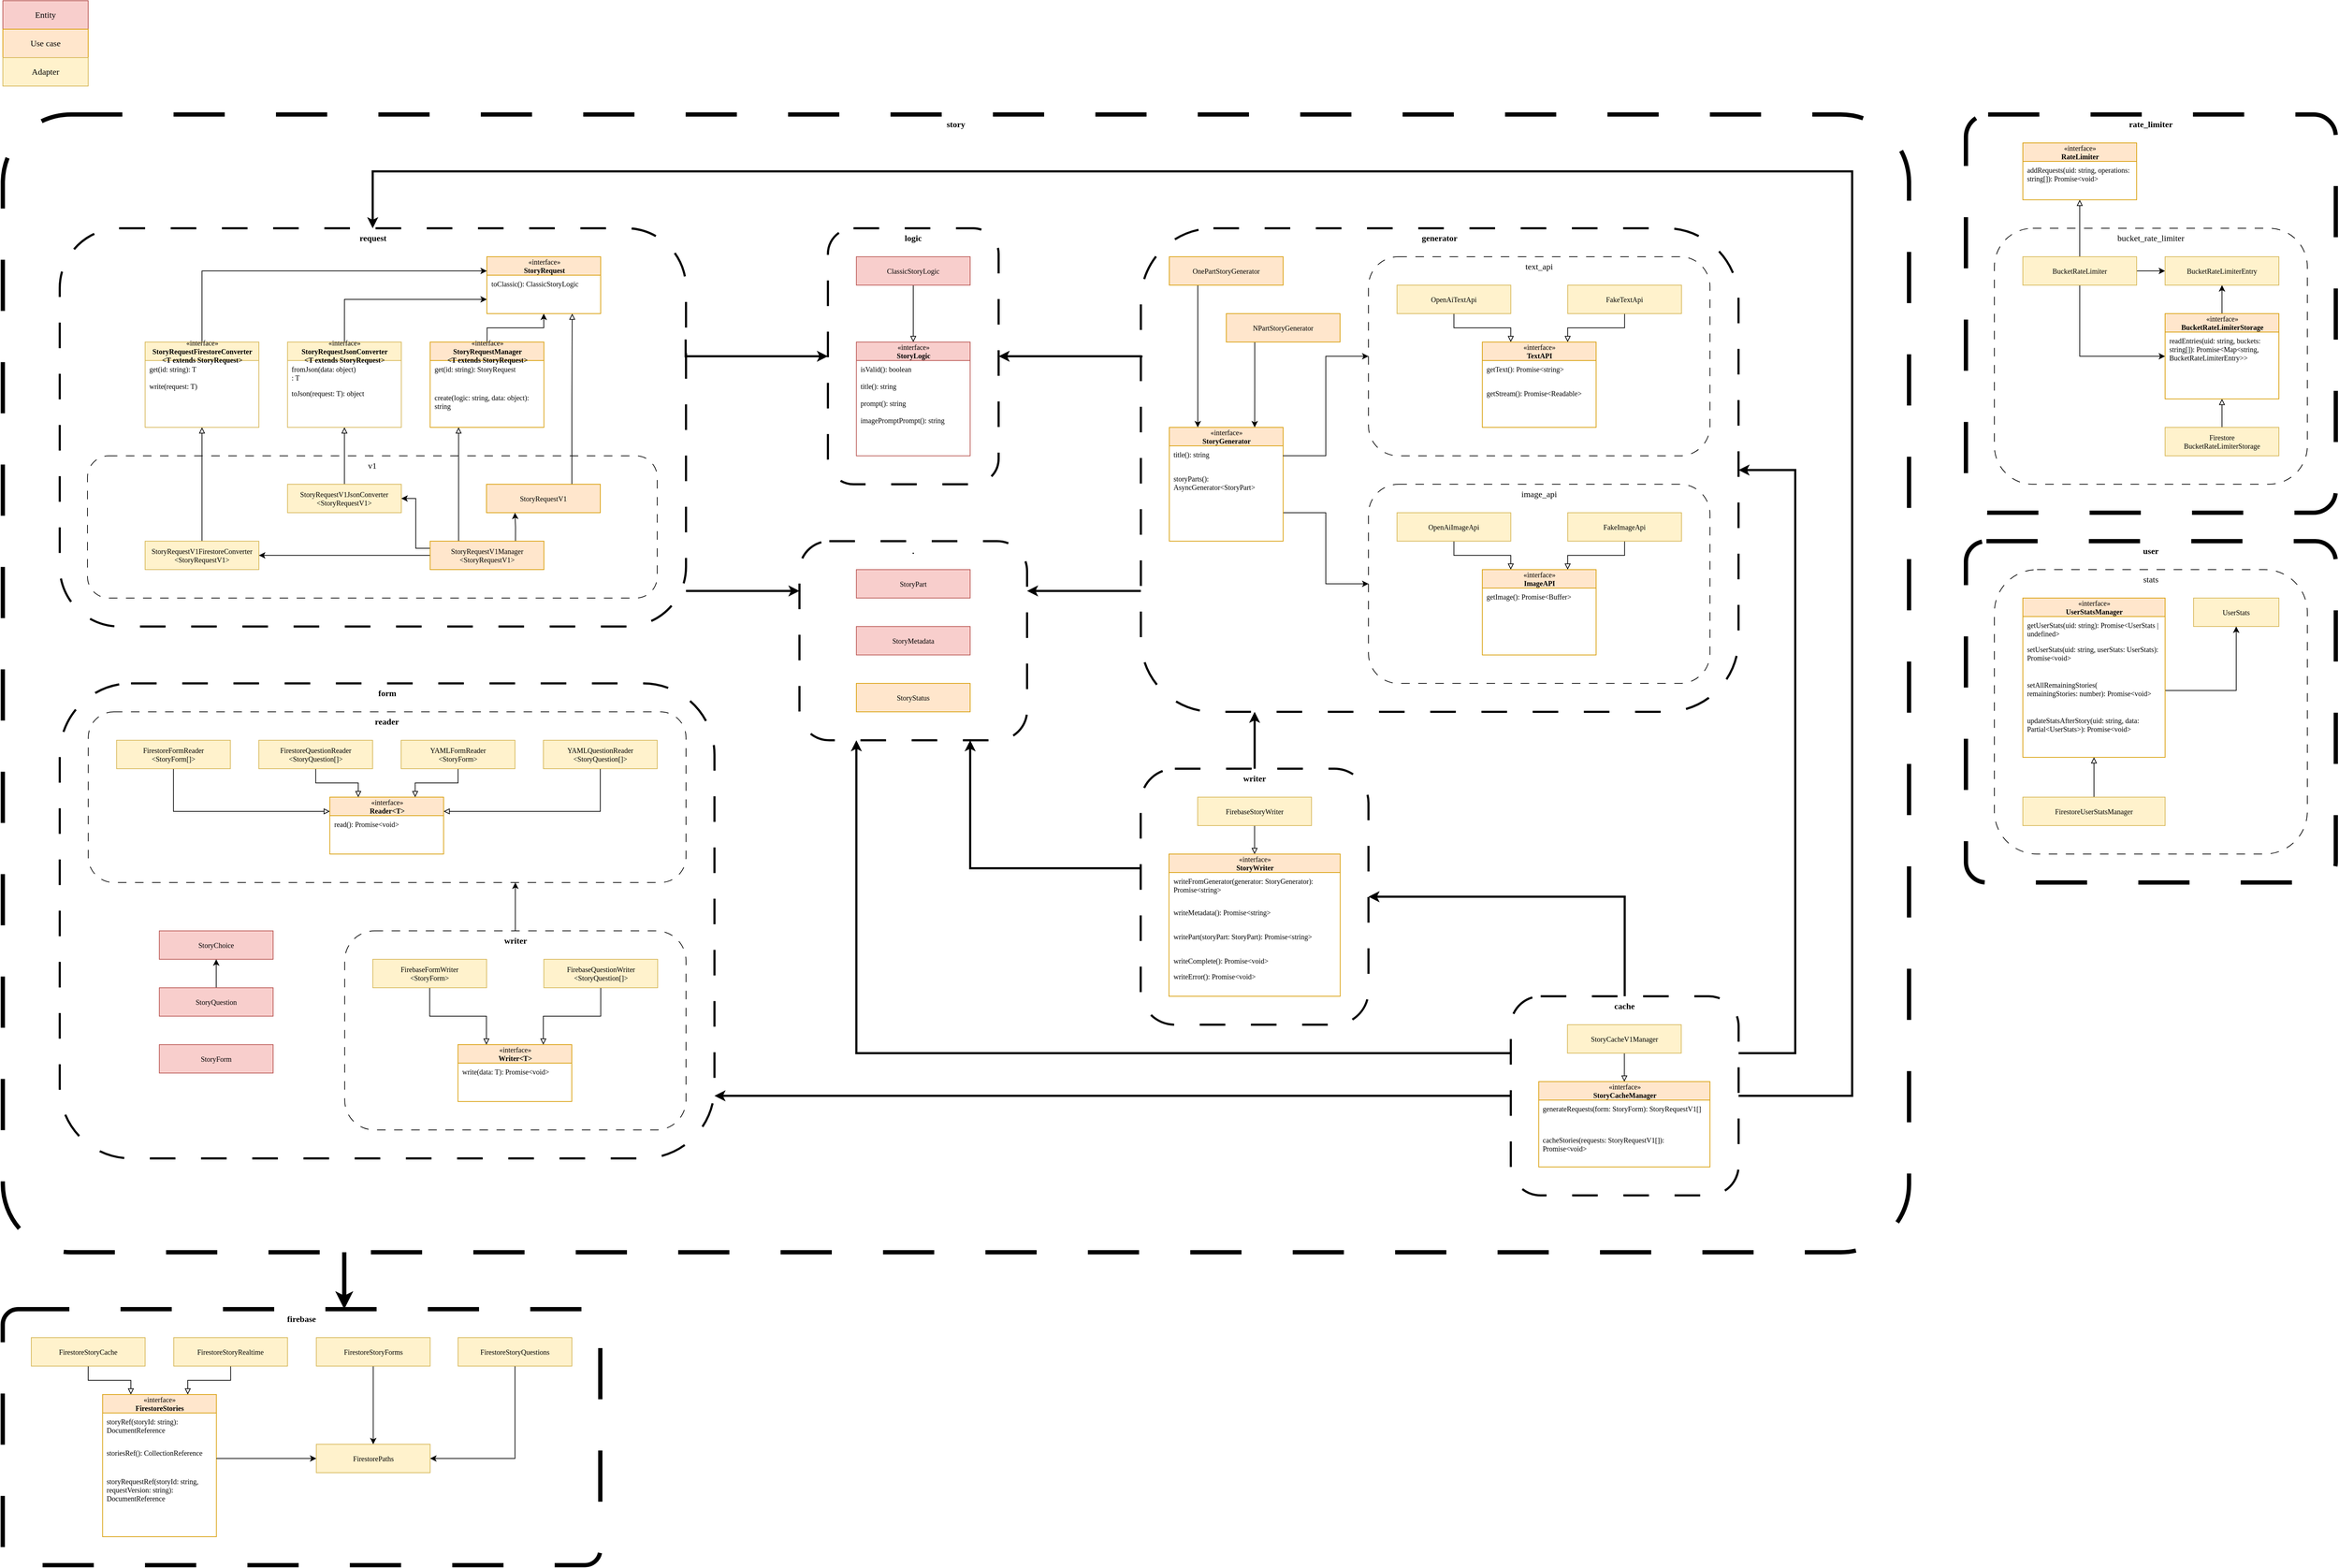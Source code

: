 <mxfile version="21.6.6" type="device">
  <diagram name="Page-1" id="c4acf3e9-155e-7222-9cf6-157b1a14988f">
    <mxGraphModel dx="6587" dy="2758" grid="1" gridSize="10" guides="1" tooltips="1" connect="1" arrows="1" fold="1" page="1" pageScale="1" pageWidth="850" pageHeight="1100" background="none" math="0" shadow="0">
      <root>
        <mxCell id="0" />
        <mxCell id="1" parent="0" />
        <mxCell id="NEYpnTMuI-v8KFKIFSat-58" value="story" style="rounded=1;whiteSpace=wrap;html=1;fillColor=none;dashed=1;dashPattern=12 12;labelBackgroundColor=none;strokeWidth=6;fontStyle=1;fontFamily=Lucida Console;verticalAlign=top;arcSize=6;movable=1;resizable=1;rotatable=1;deletable=1;editable=1;locked=0;connectable=1;" parent="1" vertex="1">
          <mxGeometry x="-2600" y="-160" width="2680" height="1600" as="geometry" />
        </mxCell>
        <mxCell id="x65AcK3bx5p5Rzhw1ggr-9" value="" style="edgeStyle=orthogonalEdgeStyle;rounded=0;orthogonalLoop=1;jettySize=auto;html=1;strokeWidth=3;" edge="1" parent="1" source="x65AcK3bx5p5Rzhw1ggr-8" target="Bs-Myq2eg4jCL4Yb1lq2-277">
          <mxGeometry relative="1" as="geometry">
            <Array as="points">
              <mxPoint x="-840" y="720" />
              <mxPoint x="-840" y="720" />
            </Array>
          </mxGeometry>
        </mxCell>
        <mxCell id="x65AcK3bx5p5Rzhw1ggr-8" value="writer" style="rounded=1;whiteSpace=wrap;html=1;fillColor=none;dashed=1;dashPattern=12 12;labelBackgroundColor=none;strokeWidth=3;fontStyle=1;verticalAlign=top;fontFamily=Lucida Console;" vertex="1" parent="1">
          <mxGeometry x="-1000.25" y="760" width="320.25" height="360" as="geometry" />
        </mxCell>
        <mxCell id="x65AcK3bx5p5Rzhw1ggr-1" value="form" style="rounded=1;whiteSpace=wrap;html=1;fillColor=none;dashed=1;dashPattern=12 12;labelBackgroundColor=none;strokeWidth=3;verticalAlign=top;fontStyle=1;fontFamily=Lucida Console;" vertex="1" parent="1">
          <mxGeometry x="-2520" y="640" width="920.5" height="668" as="geometry" />
        </mxCell>
        <mxCell id="x65AcK3bx5p5Rzhw1ggr-4" style="edgeStyle=orthogonalEdgeStyle;rounded=0;orthogonalLoop=1;jettySize=auto;html=1;strokeWidth=1;" edge="1" parent="1" source="x65AcK3bx5p5Rzhw1ggr-3" target="amye7OmJLZNDjV6ip3Ak-7">
          <mxGeometry relative="1" as="geometry">
            <Array as="points">
              <mxPoint x="-1879" y="938" />
              <mxPoint x="-1879" y="938" />
            </Array>
          </mxGeometry>
        </mxCell>
        <mxCell id="x65AcK3bx5p5Rzhw1ggr-3" value="writer" style="rounded=1;whiteSpace=wrap;html=1;fillColor=none;dashed=1;dashPattern=12 12;labelBackgroundColor=none;strokeWidth=1;fontStyle=1;fontFamily=Lucida Console;verticalAlign=top;" vertex="1" parent="1">
          <mxGeometry x="-2119.38" y="988" width="479.88" height="280" as="geometry" />
        </mxCell>
        <mxCell id="NEYpnTMuI-v8KFKIFSat-113" style="edgeStyle=orthogonalEdgeStyle;rounded=0;orthogonalLoop=1;jettySize=auto;html=1;strokeWidth=6;" parent="1" source="NEYpnTMuI-v8KFKIFSat-58" target="NEYpnTMuI-v8KFKIFSat-98" edge="1">
          <mxGeometry relative="1" as="geometry">
            <Array as="points">
              <mxPoint x="-2120" y="1510" />
              <mxPoint x="-2120" y="1510" />
            </Array>
          </mxGeometry>
        </mxCell>
        <mxCell id="NEYpnTMuI-v8KFKIFSat-30" value="&lt;font face=&quot;Lucida Console&quot;&gt;.&lt;/font&gt;" style="rounded=1;whiteSpace=wrap;html=1;fillColor=none;dashed=1;dashPattern=12 12;labelBackgroundColor=none;strokeWidth=3;verticalAlign=top;fontStyle=1" parent="1" vertex="1">
          <mxGeometry x="-1480" y="440" width="320" height="280" as="geometry" />
        </mxCell>
        <mxCell id="amye7OmJLZNDjV6ip3Ak-46" style="edgeStyle=orthogonalEdgeStyle;rounded=0;orthogonalLoop=1;jettySize=auto;html=1;exitX=0.001;exitY=0.263;exitDx=0;exitDy=0;entryX=1;entryY=0.5;entryDx=0;entryDy=0;exitPerimeter=0;strokeWidth=3;" parent="1" source="Bs-Myq2eg4jCL4Yb1lq2-277" target="amye7OmJLZNDjV6ip3Ak-1" edge="1">
          <mxGeometry relative="1" as="geometry">
            <Array as="points">
              <mxPoint x="-999" y="180" />
            </Array>
          </mxGeometry>
        </mxCell>
        <mxCell id="NEYpnTMuI-v8KFKIFSat-34" style="edgeStyle=orthogonalEdgeStyle;rounded=0;orthogonalLoop=1;jettySize=auto;html=1;exitX=0;exitY=0.75;exitDx=0;exitDy=0;entryX=1;entryY=0.25;entryDx=0;entryDy=0;strokeWidth=3;" parent="1" source="Bs-Myq2eg4jCL4Yb1lq2-277" target="NEYpnTMuI-v8KFKIFSat-30" edge="1">
          <mxGeometry relative="1" as="geometry" />
        </mxCell>
        <mxCell id="Bs-Myq2eg4jCL4Yb1lq2-277" value="generator" style="rounded=1;whiteSpace=wrap;html=1;fillColor=none;dashed=1;dashPattern=12 12;labelBackgroundColor=none;strokeWidth=3;verticalAlign=top;fontStyle=1;fontFamily=Lucida Console;" parent="1" vertex="1">
          <mxGeometry x="-1000" width="840.25" height="680" as="geometry" />
        </mxCell>
        <mxCell id="amye7OmJLZNDjV6ip3Ak-1" value="&lt;font face=&quot;Lucida Console&quot;&gt;logic&lt;/font&gt;" style="rounded=1;whiteSpace=wrap;html=1;fillColor=none;dashed=1;dashPattern=12 12;labelBackgroundColor=none;strokeWidth=3;verticalAlign=top;fontStyle=1" parent="1" vertex="1">
          <mxGeometry x="-1440" width="240" height="360" as="geometry" />
        </mxCell>
        <mxCell id="amye7OmJLZNDjV6ip3Ak-12" style="edgeStyle=orthogonalEdgeStyle;rounded=0;orthogonalLoop=1;jettySize=auto;html=1;exitX=1.001;exitY=0.282;exitDx=0;exitDy=0;strokeWidth=3;entryX=0;entryY=0.5;entryDx=0;entryDy=0;exitPerimeter=0;" parent="1" source="Bs-Myq2eg4jCL4Yb1lq2-278" target="amye7OmJLZNDjV6ip3Ak-1" edge="1">
          <mxGeometry relative="1" as="geometry">
            <mxPoint x="-1440" y="160" as="targetPoint" />
            <Array as="points">
              <mxPoint x="-1640" y="180" />
            </Array>
          </mxGeometry>
        </mxCell>
        <mxCell id="NEYpnTMuI-v8KFKIFSat-33" style="edgeStyle=orthogonalEdgeStyle;rounded=0;orthogonalLoop=1;jettySize=auto;html=1;entryX=0;entryY=0.25;entryDx=0;entryDy=0;strokeWidth=3;" parent="1" source="Bs-Myq2eg4jCL4Yb1lq2-278" target="NEYpnTMuI-v8KFKIFSat-30" edge="1">
          <mxGeometry relative="1" as="geometry">
            <Array as="points">
              <mxPoint x="-1600" y="510" />
              <mxPoint x="-1600" y="510" />
            </Array>
          </mxGeometry>
        </mxCell>
        <mxCell id="Bs-Myq2eg4jCL4Yb1lq2-278" value="request" style="rounded=1;whiteSpace=wrap;html=1;fillColor=none;dashed=1;dashPattern=12 12;labelBackgroundColor=none;strokeWidth=3;fontFamily=Lucida Console;fontStyle=1;verticalAlign=top;" parent="1" vertex="1">
          <mxGeometry x="-2520" width="880.5" height="560" as="geometry" />
        </mxCell>
        <mxCell id="Bs-Myq2eg4jCL4Yb1lq2-282" value="text_api" style="rounded=1;whiteSpace=wrap;html=1;fillColor=none;dashed=1;dashPattern=12 12;labelBackgroundColor=none;verticalAlign=top;fontFamily=Lucida Console;" parent="1" vertex="1">
          <mxGeometry x="-680" y="40" width="480.12" height="280" as="geometry" />
        </mxCell>
        <mxCell id="Bs-Myq2eg4jCL4Yb1lq2-237" value="v1" style="rounded=1;whiteSpace=wrap;html=1;fillColor=none;dashed=1;dashPattern=12 12;labelBackgroundColor=none;fontFamily=Lucida Console;verticalAlign=top;" parent="1" vertex="1">
          <mxGeometry x="-2481" y="320" width="801" height="200" as="geometry" />
        </mxCell>
        <mxCell id="Bs-Myq2eg4jCL4Yb1lq2-56" value="image_api" style="rounded=1;whiteSpace=wrap;html=1;fillColor=none;dashed=1;dashPattern=12 12;labelBackgroundColor=none;verticalAlign=top;fontFamily=Lucida Console;" parent="1" vertex="1">
          <mxGeometry x="-680" y="360" width="480.12" height="280" as="geometry" />
        </mxCell>
        <mxCell id="bbNrGbL8vbvMhGU5oHJX-4" value="«interface»&lt;br&gt;&lt;b&gt;StoryWriter&lt;/b&gt;" style="swimlane;html=1;fontStyle=0;childLayout=stackLayout;horizontal=1;startSize=26;horizontalStack=0;resizeParent=1;resizeLast=0;collapsible=1;marginBottom=0;swimlaneFillColor=#ffffff;rounded=0;shadow=0;comic=0;labelBackgroundColor=none;strokeWidth=1;fontFamily=Lucida Console;fontSize=10;align=center;fillColor=#ffe6cc;strokeColor=#d79b00;" parent="1" vertex="1">
          <mxGeometry x="-960.5" y="880" width="240.75" height="200" as="geometry">
            <mxRectangle x="360" y="360" width="130" height="30" as="alternateBounds" />
          </mxGeometry>
        </mxCell>
        <mxCell id="bbNrGbL8vbvMhGU5oHJX-5" value="&lt;div style=&quot;font-size: 10px;&quot;&gt;&lt;font style=&quot;font-size: 10px;&quot;&gt;writeFromGenerator(generator: &lt;/font&gt;&lt;font style=&quot;font-size: 10px;&quot;&gt;StoryGenerator&lt;/font&gt;&lt;font style=&quot;font-size: 10px;&quot;&gt;): &lt;/font&gt;&lt;font style=&quot;font-size: 10px;&quot;&gt;Promise&amp;lt;string&amp;gt;&lt;/font&gt;&lt;/div&gt;" style="text;strokeColor=none;fillColor=none;align=left;verticalAlign=top;spacingLeft=4;spacingRight=4;overflow=hidden;rotatable=0;points=[[0,0.5],[1,0.5]];portConstraint=eastwest;whiteSpace=wrap;html=1;fontFamily=Lucida Console;fontSize=10;labelBackgroundColor=none;" parent="bbNrGbL8vbvMhGU5oHJX-4" vertex="1">
          <mxGeometry y="26" width="240.75" height="44" as="geometry" />
        </mxCell>
        <mxCell id="amye7OmJLZNDjV6ip3Ak-48" value="&lt;div style=&quot;font-size: 10px;&quot;&gt;&lt;font style=&quot;font-size: 10px;&quot;&gt;writeMetadata(): &lt;/font&gt;&lt;font style=&quot;font-size: 10px;&quot;&gt;Promise&amp;lt;string&amp;gt;&lt;/font&gt;&lt;/div&gt;" style="text;strokeColor=none;fillColor=none;align=left;verticalAlign=top;spacingLeft=4;spacingRight=4;overflow=hidden;rotatable=0;points=[[0,0.5],[1,0.5]];portConstraint=eastwest;whiteSpace=wrap;html=1;fontFamily=Lucida Console;fontSize=10;labelBackgroundColor=none;" parent="bbNrGbL8vbvMhGU5oHJX-4" vertex="1">
          <mxGeometry y="70" width="240.75" height="34" as="geometry" />
        </mxCell>
        <mxCell id="amye7OmJLZNDjV6ip3Ak-49" value="&lt;div style=&quot;font-size: 10px;&quot;&gt;&lt;font style=&quot;font-size: 10px;&quot;&gt;writePart(storyPart: StoryPart): &lt;/font&gt;&lt;font style=&quot;font-size: 10px;&quot;&gt;Promise&amp;lt;string&amp;gt;&lt;/font&gt;&lt;/div&gt;" style="text;strokeColor=none;fillColor=none;align=left;verticalAlign=top;spacingLeft=4;spacingRight=4;overflow=hidden;rotatable=0;points=[[0,0.5],[1,0.5]];portConstraint=eastwest;whiteSpace=wrap;html=1;fontFamily=Lucida Console;fontSize=10;labelBackgroundColor=none;" parent="bbNrGbL8vbvMhGU5oHJX-4" vertex="1">
          <mxGeometry y="104" width="240.75" height="34" as="geometry" />
        </mxCell>
        <mxCell id="amye7OmJLZNDjV6ip3Ak-50" value="&lt;div style=&quot;font-size: 10px;&quot;&gt;&lt;font style=&quot;font-size: 10px;&quot;&gt;writeComplete(): &lt;/font&gt;&lt;font style=&quot;font-size: 10px;&quot;&gt;Promise&amp;lt;void&amp;gt;&lt;/font&gt;&lt;/div&gt;" style="text;strokeColor=none;fillColor=none;align=left;verticalAlign=top;spacingLeft=4;spacingRight=4;overflow=hidden;rotatable=0;points=[[0,0.5],[1,0.5]];portConstraint=eastwest;whiteSpace=wrap;html=1;fontFamily=Lucida Console;fontSize=10;labelBackgroundColor=none;" parent="bbNrGbL8vbvMhGU5oHJX-4" vertex="1">
          <mxGeometry y="138" width="240.75" height="22" as="geometry" />
        </mxCell>
        <mxCell id="amye7OmJLZNDjV6ip3Ak-51" value="&lt;div style=&quot;font-size: 10px;&quot;&gt;&lt;font style=&quot;font-size: 10px;&quot;&gt;writeError(): &lt;/font&gt;&lt;font style=&quot;font-size: 10px;&quot;&gt;Promise&amp;lt;void&amp;gt;&lt;/font&gt;&lt;/div&gt;" style="text;strokeColor=none;fillColor=none;align=left;verticalAlign=top;spacingLeft=4;spacingRight=4;overflow=hidden;rotatable=0;points=[[0,0.5],[1,0.5]];portConstraint=eastwest;whiteSpace=wrap;html=1;fontFamily=Lucida Console;fontSize=10;labelBackgroundColor=none;" parent="bbNrGbL8vbvMhGU5oHJX-4" vertex="1">
          <mxGeometry y="160" width="240.75" height="22" as="geometry" />
        </mxCell>
        <mxCell id="amye7OmJLZNDjV6ip3Ak-38" style="edgeStyle=orthogonalEdgeStyle;rounded=0;orthogonalLoop=1;jettySize=auto;html=1;exitX=0.5;exitY=1;exitDx=0;exitDy=0;entryX=0.25;entryY=0;entryDx=0;entryDy=0;endArrow=block;endFill=0;" parent="1" source="Bs-Myq2eg4jCL4Yb1lq2-45" target="amye7OmJLZNDjV6ip3Ak-32" edge="1">
          <mxGeometry relative="1" as="geometry" />
        </mxCell>
        <mxCell id="Bs-Myq2eg4jCL4Yb1lq2-45" value="OpenAiTextApi" style="html=1;whiteSpace=wrap;fontFamily=Lucida Console;fontSize=10;labelBackgroundColor=none;fillColor=#fff2cc;strokeColor=#d6b656;" parent="1" vertex="1">
          <mxGeometry x="-639.88" y="80" width="160" height="40" as="geometry" />
        </mxCell>
        <mxCell id="amye7OmJLZNDjV6ip3Ak-39" style="edgeStyle=orthogonalEdgeStyle;rounded=0;orthogonalLoop=1;jettySize=auto;html=1;exitX=0.5;exitY=1;exitDx=0;exitDy=0;entryX=0.75;entryY=0;entryDx=0;entryDy=0;endArrow=block;endFill=0;" parent="1" source="Bs-Myq2eg4jCL4Yb1lq2-46" target="amye7OmJLZNDjV6ip3Ak-32" edge="1">
          <mxGeometry relative="1" as="geometry" />
        </mxCell>
        <mxCell id="Bs-Myq2eg4jCL4Yb1lq2-46" value="FakeTextApi" style="html=1;whiteSpace=wrap;fontFamily=Lucida Console;fontSize=10;labelBackgroundColor=none;fillColor=#fff2cc;strokeColor=#d6b656;" parent="1" vertex="1">
          <mxGeometry x="-399.88" y="80" width="160" height="40" as="geometry" />
        </mxCell>
        <mxCell id="amye7OmJLZNDjV6ip3Ak-41" style="edgeStyle=orthogonalEdgeStyle;rounded=0;orthogonalLoop=1;jettySize=auto;html=1;exitX=0.5;exitY=1;exitDx=0;exitDy=0;entryX=0.25;entryY=0;entryDx=0;entryDy=0;endArrow=block;endFill=0;" parent="1" source="Bs-Myq2eg4jCL4Yb1lq2-49" target="amye7OmJLZNDjV6ip3Ak-25" edge="1">
          <mxGeometry relative="1" as="geometry" />
        </mxCell>
        <mxCell id="Bs-Myq2eg4jCL4Yb1lq2-49" value="OpenAiImageApi" style="html=1;whiteSpace=wrap;fontFamily=Lucida Console;fontSize=10;labelBackgroundColor=none;fillColor=#fff2cc;strokeColor=#d6b656;" parent="1" vertex="1">
          <mxGeometry x="-639.88" y="400" width="160" height="40" as="geometry" />
        </mxCell>
        <mxCell id="amye7OmJLZNDjV6ip3Ak-42" style="edgeStyle=orthogonalEdgeStyle;rounded=0;orthogonalLoop=1;jettySize=auto;html=1;exitX=0.5;exitY=1;exitDx=0;exitDy=0;entryX=0.75;entryY=0;entryDx=0;entryDy=0;endArrow=block;endFill=0;" parent="1" source="Bs-Myq2eg4jCL4Yb1lq2-50" target="amye7OmJLZNDjV6ip3Ak-25" edge="1">
          <mxGeometry relative="1" as="geometry" />
        </mxCell>
        <mxCell id="Bs-Myq2eg4jCL4Yb1lq2-50" value="FakeImageApi" style="html=1;whiteSpace=wrap;fontFamily=Lucida Console;fontSize=10;labelBackgroundColor=none;fillColor=#fff2cc;strokeColor=#d6b656;" parent="1" vertex="1">
          <mxGeometry x="-399.88" y="400" width="160" height="40" as="geometry" />
        </mxCell>
        <mxCell id="amye7OmJLZNDjV6ip3Ak-21" style="edgeStyle=orthogonalEdgeStyle;rounded=0;orthogonalLoop=1;jettySize=auto;html=1;exitX=0.25;exitY=1;exitDx=0;exitDy=0;entryX=0.25;entryY=0;entryDx=0;entryDy=0;" parent="1" source="Bs-Myq2eg4jCL4Yb1lq2-53" target="Bs-Myq2eg4jCL4Yb1lq2-210" edge="1">
          <mxGeometry relative="1" as="geometry" />
        </mxCell>
        <mxCell id="Bs-Myq2eg4jCL4Yb1lq2-53" value="OnePartStoryGenerator" style="html=1;whiteSpace=wrap;fontFamily=Lucida Console;fontSize=10;labelBackgroundColor=none;fillColor=#ffe6cc;strokeColor=#d79b00;" parent="1" vertex="1">
          <mxGeometry x="-960" y="40" width="160" height="40" as="geometry" />
        </mxCell>
        <mxCell id="Bs-Myq2eg4jCL4Yb1lq2-64" value="StoryMetadata" style="html=1;whiteSpace=wrap;fontFamily=Lucida Console;fontSize=10;labelBackgroundColor=none;fillColor=#f8cecc;strokeColor=#b85450;" parent="1" vertex="1">
          <mxGeometry x="-1400" y="560" width="160" height="40" as="geometry" />
        </mxCell>
        <mxCell id="Bs-Myq2eg4jCL4Yb1lq2-74" value="«interface»&lt;br&gt;&lt;b&gt;StoryLogic&lt;/b&gt;" style="swimlane;html=1;fontStyle=0;childLayout=stackLayout;horizontal=1;startSize=26;horizontalStack=0;resizeParent=1;resizeLast=0;collapsible=1;marginBottom=0;swimlaneFillColor=#ffffff;rounded=0;shadow=0;comic=0;labelBackgroundColor=none;strokeWidth=1;fontFamily=Lucida Console;fontSize=10;align=center;fillColor=#f8cecc;strokeColor=#b85450;" parent="1" vertex="1">
          <mxGeometry x="-1400" y="160" width="160" height="160" as="geometry">
            <mxRectangle x="360" y="360" width="130" height="30" as="alternateBounds" />
          </mxGeometry>
        </mxCell>
        <mxCell id="Bs-Myq2eg4jCL4Yb1lq2-98" value="&lt;font style=&quot;font-size: 10px;&quot;&gt;isValid(): &lt;/font&gt;&lt;font style=&quot;font-size: 10px;&quot;&gt;boolean &lt;/font&gt;" style="text;strokeColor=none;fillColor=none;align=left;verticalAlign=top;spacingLeft=4;spacingRight=4;overflow=hidden;rotatable=0;points=[[0,0.5],[1,0.5]];portConstraint=eastwest;whiteSpace=wrap;html=1;fontFamily=Lucida Console;fontSize=10;labelBackgroundColor=none;" parent="Bs-Myq2eg4jCL4Yb1lq2-74" vertex="1">
          <mxGeometry y="26" width="160" height="24" as="geometry" />
        </mxCell>
        <mxCell id="Bs-Myq2eg4jCL4Yb1lq2-75" value="&lt;div style=&quot;font-size: 10px;&quot;&gt;&lt;font style=&quot;font-size: 10px;&quot;&gt;title(): string&lt;br style=&quot;font-size: 10px;&quot;&gt;&lt;/font&gt;&lt;/div&gt;" style="text;strokeColor=none;fillColor=none;align=left;verticalAlign=top;spacingLeft=4;spacingRight=4;overflow=hidden;rotatable=0;points=[[0,0.5],[1,0.5]];portConstraint=eastwest;whiteSpace=wrap;html=1;fontFamily=Lucida Console;fontSize=10;labelBackgroundColor=none;" parent="Bs-Myq2eg4jCL4Yb1lq2-74" vertex="1">
          <mxGeometry y="50" width="160" height="24" as="geometry" />
        </mxCell>
        <mxCell id="Bs-Myq2eg4jCL4Yb1lq2-76" value="&lt;div style=&quot;font-size: 10px;&quot;&gt;&lt;font style=&quot;font-size: 10px;&quot;&gt;prompt(): string&lt;br&gt;&lt;/font&gt;&lt;/div&gt;" style="text;strokeColor=none;fillColor=none;align=left;verticalAlign=top;spacingLeft=4;spacingRight=4;overflow=hidden;rotatable=0;points=[[0,0.5],[1,0.5]];portConstraint=eastwest;whiteSpace=wrap;html=1;fontFamily=Lucida Console;fontSize=10;labelBackgroundColor=none;" parent="Bs-Myq2eg4jCL4Yb1lq2-74" vertex="1">
          <mxGeometry y="74" width="160" height="24" as="geometry" />
        </mxCell>
        <mxCell id="Bs-Myq2eg4jCL4Yb1lq2-77" value="&lt;div style=&quot;font-size: 10px;&quot;&gt;&lt;font style=&quot;font-size: 10px;&quot;&gt;imagePromptPrompt(): string&lt;br&gt;&lt;/font&gt;&lt;/div&gt;" style="text;strokeColor=none;fillColor=none;align=left;verticalAlign=top;spacingLeft=4;spacingRight=4;overflow=hidden;rotatable=0;points=[[0,0.5],[1,0.5]];portConstraint=eastwest;whiteSpace=wrap;html=1;fontFamily=Lucida Console;fontSize=10;labelBackgroundColor=none;" parent="Bs-Myq2eg4jCL4Yb1lq2-74" vertex="1">
          <mxGeometry y="98" width="160" height="36" as="geometry" />
        </mxCell>
        <mxCell id="amye7OmJLZNDjV6ip3Ak-52" style="edgeStyle=orthogonalEdgeStyle;rounded=0;orthogonalLoop=1;jettySize=auto;html=1;exitX=0.5;exitY=1;exitDx=0;exitDy=0;entryX=0.5;entryY=0;entryDx=0;entryDy=0;endArrow=block;endFill=0;" parent="1" source="Bs-Myq2eg4jCL4Yb1lq2-88" target="bbNrGbL8vbvMhGU5oHJX-4" edge="1">
          <mxGeometry relative="1" as="geometry" />
        </mxCell>
        <mxCell id="Bs-Myq2eg4jCL4Yb1lq2-88" value="FirebaseStoryWriter" style="html=1;whiteSpace=wrap;fontFamily=Lucida Console;fontSize=10;labelBackgroundColor=none;fillColor=#fff2cc;strokeColor=#d6b656;" parent="1" vertex="1">
          <mxGeometry x="-920.13" y="800" width="160" height="40" as="geometry" />
        </mxCell>
        <mxCell id="w89TdPEsdyrQAjd33hcZ-8" style="edgeStyle=orthogonalEdgeStyle;rounded=0;orthogonalLoop=1;jettySize=auto;html=1;exitX=0.75;exitY=0;exitDx=0;exitDy=0;entryX=0.75;entryY=1;entryDx=0;entryDy=0;endArrow=block;endFill=0;" parent="1" source="Bs-Myq2eg4jCL4Yb1lq2-100" target="Bs-Myq2eg4jCL4Yb1lq2-250" edge="1">
          <mxGeometry relative="1" as="geometry" />
        </mxCell>
        <mxCell id="Bs-Myq2eg4jCL4Yb1lq2-100" value="StoryRequestV1" style="html=1;whiteSpace=wrap;fontFamily=Lucida Console;labelBackgroundColor=none;fillColor=#ffe6cc;strokeColor=#d79b00;fontSize=10;" parent="1" vertex="1">
          <mxGeometry x="-1920" y="360" width="160" height="40" as="geometry" />
        </mxCell>
        <mxCell id="w89TdPEsdyrQAjd33hcZ-3" style="edgeStyle=orthogonalEdgeStyle;rounded=0;orthogonalLoop=1;jettySize=auto;html=1;exitX=0.5;exitY=0;exitDx=0;exitDy=0;entryX=0.5;entryY=1;entryDx=0;entryDy=0;" parent="1" source="Bs-Myq2eg4jCL4Yb1lq2-103" target="Bs-Myq2eg4jCL4Yb1lq2-250" edge="1">
          <mxGeometry relative="1" as="geometry" />
        </mxCell>
        <mxCell id="Bs-Myq2eg4jCL4Yb1lq2-103" value="«interface»&lt;br&gt;&lt;b&gt;StoryRequestManager&lt;/b&gt;&lt;br&gt;&lt;b&gt;&amp;lt;T extends StoryRequest&amp;gt;&lt;/b&gt;" style="swimlane;html=1;fontStyle=0;childLayout=stackLayout;horizontal=1;startSize=26;horizontalStack=0;resizeParent=1;resizeLast=0;collapsible=1;marginBottom=0;swimlaneFillColor=#ffffff;rounded=0;shadow=0;comic=0;labelBackgroundColor=none;strokeWidth=1;fontFamily=Lucida Console;fontSize=10;align=center;fillColor=#ffe6cc;strokeColor=#d79b00;" parent="1" vertex="1">
          <mxGeometry x="-1999.25" y="160" width="160" height="120" as="geometry">
            <mxRectangle x="360" y="360" width="130" height="30" as="alternateBounds" />
          </mxGeometry>
        </mxCell>
        <mxCell id="Bs-Myq2eg4jCL4Yb1lq2-273" value="get&lt;font style=&quot;font-size: 10px;&quot;&gt;(id: string): &lt;/font&gt;StoryRequest" style="text;strokeColor=none;fillColor=none;align=left;verticalAlign=top;spacingLeft=4;spacingRight=4;overflow=hidden;rotatable=0;points=[[0,0.5],[1,0.5]];portConstraint=eastwest;whiteSpace=wrap;html=1;fontFamily=Lucida Console;fontSize=10;labelBackgroundColor=none;" parent="Bs-Myq2eg4jCL4Yb1lq2-103" vertex="1">
          <mxGeometry y="26" width="160" height="40" as="geometry" />
        </mxCell>
        <mxCell id="Bs-Myq2eg4jCL4Yb1lq2-272" value="create&lt;font style=&quot;font-size: 10px;&quot;&gt;(logic: string, data: object): string&lt;br&gt;&lt;/font&gt;" style="text;strokeColor=none;fillColor=none;align=left;verticalAlign=top;spacingLeft=4;spacingRight=4;overflow=hidden;rotatable=0;points=[[0,0.5],[1,0.5]];portConstraint=eastwest;whiteSpace=wrap;html=1;fontFamily=Lucida Console;fontSize=10;labelBackgroundColor=none;" parent="Bs-Myq2eg4jCL4Yb1lq2-103" vertex="1">
          <mxGeometry y="66" width="160" height="34" as="geometry" />
        </mxCell>
        <mxCell id="Bs-Myq2eg4jCL4Yb1lq2-169" style="edgeStyle=orthogonalEdgeStyle;rounded=0;orthogonalLoop=1;jettySize=auto;html=1;exitX=0.5;exitY=1;exitDx=0;exitDy=0;entryX=0.5;entryY=0;entryDx=0;entryDy=0;endArrow=block;endFill=0;" parent="1" source="Bs-Myq2eg4jCL4Yb1lq2-123" target="Bs-Myq2eg4jCL4Yb1lq2-74" edge="1">
          <mxGeometry relative="1" as="geometry">
            <Array as="points" />
          </mxGeometry>
        </mxCell>
        <mxCell id="Bs-Myq2eg4jCL4Yb1lq2-123" value="&lt;font style=&quot;font-size: 10px;&quot;&gt;ClassicStoryLogic&lt;/font&gt;" style="html=1;whiteSpace=wrap;fontFamily=Lucida Console;labelBackgroundColor=none;fillColor=#f8cecc;strokeColor=#b85450;" parent="1" vertex="1">
          <mxGeometry x="-1400" y="40" width="160" height="40" as="geometry" />
        </mxCell>
        <mxCell id="Bs-Myq2eg4jCL4Yb1lq2-201" value="Entity" style="html=1;whiteSpace=wrap;fontFamily=Lucida Console;labelBackgroundColor=none;fillColor=#f8cecc;strokeColor=#b85450;" parent="1" vertex="1">
          <mxGeometry x="-2600" y="-320" width="120" height="40" as="geometry" />
        </mxCell>
        <mxCell id="Bs-Myq2eg4jCL4Yb1lq2-202" value="Use case" style="html=1;whiteSpace=wrap;fontFamily=Lucida Console;labelBackgroundColor=none;fillColor=#ffe6cc;strokeColor=#d79b00;" parent="1" vertex="1">
          <mxGeometry x="-2600" y="-280" width="120" height="40" as="geometry" />
        </mxCell>
        <mxCell id="Bs-Myq2eg4jCL4Yb1lq2-203" value="Adapter" style="html=1;whiteSpace=wrap;fontFamily=Lucida Console;labelBackgroundColor=none;fillColor=#fff2cc;strokeColor=#d6b656;" parent="1" vertex="1">
          <mxGeometry x="-2600" y="-240" width="120" height="40" as="geometry" />
        </mxCell>
        <mxCell id="amye7OmJLZNDjV6ip3Ak-44" style="edgeStyle=orthogonalEdgeStyle;rounded=0;orthogonalLoop=1;jettySize=auto;html=1;exitX=1;exitY=0.75;exitDx=0;exitDy=0;entryX=0;entryY=0.5;entryDx=0;entryDy=0;" parent="1" source="Bs-Myq2eg4jCL4Yb1lq2-210" target="Bs-Myq2eg4jCL4Yb1lq2-56" edge="1">
          <mxGeometry relative="1" as="geometry" />
        </mxCell>
        <mxCell id="Bs-Myq2eg4jCL4Yb1lq2-210" value="«interface»&lt;br&gt;&lt;b&gt;StoryGenerator&lt;/b&gt;" style="swimlane;html=1;fontStyle=0;childLayout=stackLayout;horizontal=1;startSize=26;horizontalStack=0;resizeParent=1;resizeLast=0;collapsible=1;marginBottom=0;swimlaneFillColor=#ffffff;rounded=0;shadow=0;comic=0;labelBackgroundColor=none;strokeWidth=1;fontFamily=Lucida Console;fontSize=10;align=center;fillColor=#ffe6cc;strokeColor=#d79b00;" parent="1" vertex="1">
          <mxGeometry x="-960" y="280" width="160" height="160" as="geometry">
            <mxRectangle x="360" y="360" width="130" height="30" as="alternateBounds" />
          </mxGeometry>
        </mxCell>
        <mxCell id="Bs-Myq2eg4jCL4Yb1lq2-211" value="&lt;div style=&quot;font-size: 10px;&quot;&gt;&lt;font style=&quot;font-size: 10px;&quot;&gt;title(): &lt;/font&gt;&lt;font style=&quot;font-size: 10px;&quot;&gt;string&lt;/font&gt;&lt;/div&gt;" style="text;strokeColor=none;fillColor=none;align=left;verticalAlign=top;spacingLeft=4;spacingRight=4;overflow=hidden;rotatable=0;points=[[0,0.5],[1,0.5]];portConstraint=eastwest;whiteSpace=wrap;html=1;fontFamily=Lucida Console;fontSize=10;labelBackgroundColor=none;" parent="Bs-Myq2eg4jCL4Yb1lq2-210" vertex="1">
          <mxGeometry y="26" width="160" height="34" as="geometry" />
        </mxCell>
        <mxCell id="Bs-Myq2eg4jCL4Yb1lq2-212" value="&lt;div style=&quot;font-size: 10px;&quot;&gt;&lt;font style=&quot;font-size: 10px;&quot;&gt;storyParts(): &lt;/font&gt;&lt;font style=&quot;font-size: 10px;&quot;&gt;AsyncGenerator&amp;lt;StoryPart&amp;gt;&lt;/font&gt;&lt;/div&gt;" style="text;strokeColor=none;fillColor=none;align=left;verticalAlign=top;spacingLeft=4;spacingRight=4;overflow=hidden;rotatable=0;points=[[0,0.5],[1,0.5]];portConstraint=eastwest;whiteSpace=wrap;html=1;fontFamily=Lucida Console;fontSize=10;labelBackgroundColor=none;" parent="Bs-Myq2eg4jCL4Yb1lq2-210" vertex="1">
          <mxGeometry y="60" width="160" height="34" as="geometry" />
        </mxCell>
        <mxCell id="w89TdPEsdyrQAjd33hcZ-5" style="edgeStyle=orthogonalEdgeStyle;rounded=0;orthogonalLoop=1;jettySize=auto;html=1;exitX=0.5;exitY=0;exitDx=0;exitDy=0;entryX=0;entryY=0.75;entryDx=0;entryDy=0;" parent="1" source="Bs-Myq2eg4jCL4Yb1lq2-221" target="Bs-Myq2eg4jCL4Yb1lq2-250" edge="1">
          <mxGeometry relative="1" as="geometry" />
        </mxCell>
        <mxCell id="Bs-Myq2eg4jCL4Yb1lq2-221" value="&lt;div&gt;«interface»&lt;/div&gt;&lt;div&gt;&lt;b&gt;StoryRequestJsonConverter&lt;br&gt;&lt;/b&gt;&lt;b&gt;&amp;lt;T extends StoryRequest&amp;gt;&lt;/b&gt;&lt;/div&gt;" style="swimlane;html=1;fontStyle=0;childLayout=stackLayout;horizontal=1;startSize=26;horizontalStack=0;resizeParent=1;resizeLast=0;collapsible=1;marginBottom=0;swimlaneFillColor=#ffffff;rounded=0;shadow=0;comic=0;labelBackgroundColor=none;strokeWidth=1;fontFamily=Lucida Console;fontSize=10;align=center;fillColor=#fff2cc;strokeColor=#d6b656;" parent="1" vertex="1">
          <mxGeometry x="-2199.75" y="160" width="160" height="120" as="geometry">
            <mxRectangle x="360" y="360" width="130" height="30" as="alternateBounds" />
          </mxGeometry>
        </mxCell>
        <mxCell id="Bs-Myq2eg4jCL4Yb1lq2-238" value="&lt;div&gt;&lt;font style=&quot;font-size: 10px;&quot;&gt;fromJson(data: object)&lt;/font&gt;&lt;/div&gt;: T" style="text;strokeColor=none;fillColor=none;align=left;verticalAlign=top;spacingLeft=4;spacingRight=4;overflow=hidden;rotatable=0;points=[[0,0.5],[1,0.5]];portConstraint=eastwest;whiteSpace=wrap;html=1;fontFamily=Lucida Console;fontSize=10;labelBackgroundColor=none;" parent="Bs-Myq2eg4jCL4Yb1lq2-221" vertex="1">
          <mxGeometry y="26" width="160" height="34" as="geometry" />
        </mxCell>
        <mxCell id="Bs-Myq2eg4jCL4Yb1lq2-239" value="&lt;font style=&quot;font-size: 10px;&quot;&gt;toJson(request: T): &lt;/font&gt;&lt;font style=&quot;font-size: 10px;&quot;&gt;object &lt;/font&gt;" style="text;strokeColor=none;fillColor=none;align=left;verticalAlign=top;spacingLeft=4;spacingRight=4;overflow=hidden;rotatable=0;points=[[0,0.5],[1,0.5]];portConstraint=eastwest;whiteSpace=wrap;html=1;fontFamily=Lucida Console;fontSize=10;labelBackgroundColor=none;" parent="Bs-Myq2eg4jCL4Yb1lq2-221" vertex="1">
          <mxGeometry y="60" width="160" height="30" as="geometry" />
        </mxCell>
        <mxCell id="w89TdPEsdyrQAjd33hcZ-12" style="edgeStyle=orthogonalEdgeStyle;rounded=0;orthogonalLoop=1;jettySize=auto;html=1;exitX=0.5;exitY=0;exitDx=0;exitDy=0;entryX=0.5;entryY=1;entryDx=0;entryDy=0;endArrow=block;endFill=0;" parent="1" source="Bs-Myq2eg4jCL4Yb1lq2-233" target="Bs-Myq2eg4jCL4Yb1lq2-221" edge="1">
          <mxGeometry relative="1" as="geometry" />
        </mxCell>
        <mxCell id="Bs-Myq2eg4jCL4Yb1lq2-233" value="StoryRequestV1JsonConverter&lt;br&gt;&amp;lt;StoryRequestV1&amp;gt;" style="html=1;whiteSpace=wrap;fontFamily=Lucida Console;labelBackgroundColor=none;fillColor=#fff2cc;strokeColor=#d6b656;fontSize=10;" parent="1" vertex="1">
          <mxGeometry x="-2199.75" y="360" width="160" height="40" as="geometry" />
        </mxCell>
        <mxCell id="Bs-Myq2eg4jCL4Yb1lq2-250" value="&lt;div&gt;«interface»&lt;/div&gt;&lt;div&gt;&lt;b&gt;StoryRequest&lt;/b&gt;&lt;/div&gt;" style="swimlane;html=1;fontStyle=0;childLayout=stackLayout;horizontal=1;startSize=26;horizontalStack=0;resizeParent=1;resizeLast=0;collapsible=1;marginBottom=0;swimlaneFillColor=#ffffff;rounded=0;shadow=0;comic=0;labelBackgroundColor=none;strokeWidth=1;fontFamily=Lucida Console;fontSize=10;align=center;fillColor=#ffe6cc;strokeColor=#d79b00;" parent="1" vertex="1">
          <mxGeometry x="-1919.5" y="40" width="160" height="80" as="geometry">
            <mxRectangle x="360" y="360" width="130" height="30" as="alternateBounds" />
          </mxGeometry>
        </mxCell>
        <mxCell id="w89TdPEsdyrQAjd33hcZ-6" style="edgeStyle=orthogonalEdgeStyle;rounded=0;orthogonalLoop=1;jettySize=auto;html=1;exitX=0.5;exitY=0;exitDx=0;exitDy=0;entryX=0;entryY=0.25;entryDx=0;entryDy=0;" parent="1" source="Bs-Myq2eg4jCL4Yb1lq2-257" target="Bs-Myq2eg4jCL4Yb1lq2-250" edge="1">
          <mxGeometry relative="1" as="geometry" />
        </mxCell>
        <mxCell id="Bs-Myq2eg4jCL4Yb1lq2-257" value="&lt;div&gt;«interface»&lt;/div&gt;&lt;div&gt;&lt;b&gt;StoryRequestFirestoreConverter&lt;br&gt;&lt;/b&gt;&lt;b&gt;&amp;lt;T extends StoryRequest&amp;gt;&lt;/b&gt;&lt;/div&gt;" style="swimlane;html=1;fontStyle=0;childLayout=stackLayout;horizontal=1;startSize=26;horizontalStack=0;resizeParent=1;resizeLast=0;collapsible=1;marginBottom=0;swimlaneFillColor=#ffffff;rounded=0;shadow=0;comic=0;labelBackgroundColor=none;strokeWidth=1;fontFamily=Lucida Console;fontSize=10;align=center;fillColor=#fff2cc;strokeColor=#d6b656;" parent="1" vertex="1">
          <mxGeometry x="-2400" y="160" width="160" height="120" as="geometry">
            <mxRectangle x="360" y="360" width="130" height="30" as="alternateBounds" />
          </mxGeometry>
        </mxCell>
        <mxCell id="Bs-Myq2eg4jCL4Yb1lq2-258" value="&lt;font style=&quot;font-size: 10px;&quot;&gt;get(id: &lt;/font&gt;&lt;font style=&quot;font-size: 10px;&quot;&gt;string&lt;/font&gt;&lt;font style=&quot;font-size: 10px;&quot;&gt;): &lt;/font&gt;&lt;font style=&quot;font-size: 10px;&quot;&gt;T&lt;/font&gt;" style="text;strokeColor=none;fillColor=none;align=left;verticalAlign=top;spacingLeft=4;spacingRight=4;overflow=hidden;rotatable=0;points=[[0,0.5],[1,0.5]];portConstraint=eastwest;whiteSpace=wrap;html=1;fontFamily=Lucida Console;fontSize=10;labelBackgroundColor=none;" parent="Bs-Myq2eg4jCL4Yb1lq2-257" vertex="1">
          <mxGeometry y="26" width="160" height="24" as="geometry" />
        </mxCell>
        <mxCell id="Bs-Myq2eg4jCL4Yb1lq2-259" value="&lt;font style=&quot;font-size: 10px;&quot;&gt;write(request: T)&lt;/font&gt;" style="text;strokeColor=none;fillColor=none;align=left;verticalAlign=top;spacingLeft=4;spacingRight=4;overflow=hidden;rotatable=0;points=[[0,0.5],[1,0.5]];portConstraint=eastwest;whiteSpace=wrap;html=1;fontFamily=Lucida Console;fontSize=10;labelBackgroundColor=none;" parent="Bs-Myq2eg4jCL4Yb1lq2-257" vertex="1">
          <mxGeometry y="50" width="160" height="30" as="geometry" />
        </mxCell>
        <mxCell id="w89TdPEsdyrQAjd33hcZ-11" style="edgeStyle=orthogonalEdgeStyle;rounded=0;orthogonalLoop=1;jettySize=auto;html=1;exitX=0.5;exitY=0;exitDx=0;exitDy=0;entryX=0.5;entryY=1;entryDx=0;entryDy=0;endArrow=block;endFill=0;" parent="1" source="Bs-Myq2eg4jCL4Yb1lq2-261" target="Bs-Myq2eg4jCL4Yb1lq2-257" edge="1">
          <mxGeometry relative="1" as="geometry" />
        </mxCell>
        <mxCell id="Bs-Myq2eg4jCL4Yb1lq2-261" value="StoryRequestV1FirestoreConverter&lt;br&gt;&amp;lt;StoryRequestV1&amp;gt;" style="html=1;whiteSpace=wrap;fontFamily=Lucida Console;labelBackgroundColor=none;fillColor=#fff2cc;strokeColor=#d6b656;fontSize=10;" parent="1" vertex="1">
          <mxGeometry x="-2400" y="440" width="160" height="40" as="geometry" />
        </mxCell>
        <mxCell id="Bs-Myq2eg4jCL4Yb1lq2-279" value="StoryPart" style="html=1;whiteSpace=wrap;fontFamily=Lucida Console;fontSize=10;labelBackgroundColor=none;fillColor=#f8cecc;strokeColor=#b85450;" parent="1" vertex="1">
          <mxGeometry x="-1400" y="480" width="160" height="40" as="geometry" />
        </mxCell>
        <mxCell id="w89TdPEsdyrQAjd33hcZ-9" style="edgeStyle=orthogonalEdgeStyle;rounded=0;orthogonalLoop=1;jettySize=auto;html=1;exitX=0.25;exitY=0;exitDx=0;exitDy=0;entryX=0.25;entryY=1;entryDx=0;entryDy=0;endArrow=block;endFill=0;" parent="1" source="w89TdPEsdyrQAjd33hcZ-2" target="Bs-Myq2eg4jCL4Yb1lq2-103" edge="1">
          <mxGeometry relative="1" as="geometry" />
        </mxCell>
        <mxCell id="w89TdPEsdyrQAjd33hcZ-13" style="edgeStyle=orthogonalEdgeStyle;rounded=0;orthogonalLoop=1;jettySize=auto;html=1;exitX=0;exitY=0.25;exitDx=0;exitDy=0;entryX=1;entryY=0.5;entryDx=0;entryDy=0;" parent="1" source="w89TdPEsdyrQAjd33hcZ-2" target="Bs-Myq2eg4jCL4Yb1lq2-233" edge="1">
          <mxGeometry relative="1" as="geometry" />
        </mxCell>
        <mxCell id="w89TdPEsdyrQAjd33hcZ-15" style="edgeStyle=orthogonalEdgeStyle;rounded=0;orthogonalLoop=1;jettySize=auto;html=1;exitX=0;exitY=0.5;exitDx=0;exitDy=0;entryX=1;entryY=0.5;entryDx=0;entryDy=0;" parent="1" source="w89TdPEsdyrQAjd33hcZ-2" target="Bs-Myq2eg4jCL4Yb1lq2-261" edge="1">
          <mxGeometry relative="1" as="geometry" />
        </mxCell>
        <mxCell id="w89TdPEsdyrQAjd33hcZ-16" style="edgeStyle=orthogonalEdgeStyle;rounded=0;orthogonalLoop=1;jettySize=auto;html=1;exitX=0.75;exitY=0;exitDx=0;exitDy=0;entryX=0.25;entryY=1;entryDx=0;entryDy=0;" parent="1" source="w89TdPEsdyrQAjd33hcZ-2" target="Bs-Myq2eg4jCL4Yb1lq2-100" edge="1">
          <mxGeometry relative="1" as="geometry" />
        </mxCell>
        <mxCell id="w89TdPEsdyrQAjd33hcZ-2" value="StoryRequestV1Manager&lt;br&gt;&amp;lt;StoryRequestV1&amp;gt;" style="html=1;whiteSpace=wrap;fontFamily=Lucida Console;labelBackgroundColor=none;fillColor=#ffe6cc;strokeColor=#d79b00;fontSize=10;" parent="1" vertex="1">
          <mxGeometry x="-1999.25" y="440" width="160" height="40" as="geometry" />
        </mxCell>
        <mxCell id="w89TdPEsdyrQAjd33hcZ-7" value="toClassic(): ClassicStoryLogic" style="text;strokeColor=none;fillColor=none;align=left;verticalAlign=top;spacingLeft=4;spacingRight=4;overflow=hidden;rotatable=0;points=[[0,0.5],[1,0.5]];portConstraint=eastwest;whiteSpace=wrap;html=1;fontFamily=Lucida Console;fontSize=10;labelBackgroundColor=none;" parent="1" vertex="1">
          <mxGeometry x="-1919.5" y="66" width="160" height="34" as="geometry" />
        </mxCell>
        <mxCell id="amye7OmJLZNDjV6ip3Ak-2" value="StoryStatus" style="html=1;whiteSpace=wrap;fontFamily=Lucida Console;fontSize=10;labelBackgroundColor=none;fillColor=#ffe6cc;strokeColor=#d79b00;" parent="1" vertex="1">
          <mxGeometry x="-1400" y="640" width="160" height="40" as="geometry" />
        </mxCell>
        <mxCell id="amye7OmJLZNDjV6ip3Ak-3" value="StoryChoice" style="html=1;whiteSpace=wrap;fontFamily=Lucida Console;fontSize=10;labelBackgroundColor=none;fillColor=#f8cecc;strokeColor=#b85450;" parent="1" vertex="1">
          <mxGeometry x="-2380" y="988" width="160" height="40" as="geometry" />
        </mxCell>
        <mxCell id="x65AcK3bx5p5Rzhw1ggr-2" style="edgeStyle=orthogonalEdgeStyle;rounded=0;orthogonalLoop=1;jettySize=auto;html=1;exitX=0.5;exitY=0;exitDx=0;exitDy=0;" edge="1" parent="1" source="amye7OmJLZNDjV6ip3Ak-4" target="amye7OmJLZNDjV6ip3Ak-3">
          <mxGeometry relative="1" as="geometry" />
        </mxCell>
        <mxCell id="amye7OmJLZNDjV6ip3Ak-4" value="StoryQuestion" style="html=1;whiteSpace=wrap;fontFamily=Lucida Console;fontSize=10;labelBackgroundColor=none;fillColor=#f8cecc;strokeColor=#b85450;" parent="1" vertex="1">
          <mxGeometry x="-2380" y="1068" width="160" height="40" as="geometry" />
        </mxCell>
        <mxCell id="amye7OmJLZNDjV6ip3Ak-5" value="StoryForm" style="html=1;whiteSpace=wrap;fontFamily=Lucida Console;fontSize=10;labelBackgroundColor=none;fillColor=#f8cecc;strokeColor=#b85450;" parent="1" vertex="1">
          <mxGeometry x="-2380" y="1148" width="160" height="40" as="geometry" />
        </mxCell>
        <mxCell id="amye7OmJLZNDjV6ip3Ak-7" value="reader" style="rounded=1;whiteSpace=wrap;html=1;fillColor=none;dashed=1;dashPattern=12 12;labelBackgroundColor=none;strokeWidth=1;fontStyle=1;fontFamily=Lucida Console;verticalAlign=top;" parent="1" vertex="1">
          <mxGeometry x="-2479.88" y="680" width="840.38" height="240" as="geometry" />
        </mxCell>
        <mxCell id="amye7OmJLZNDjV6ip3Ak-22" style="edgeStyle=orthogonalEdgeStyle;rounded=0;orthogonalLoop=1;jettySize=auto;html=1;exitX=0.25;exitY=1;exitDx=0;exitDy=0;entryX=0.75;entryY=0;entryDx=0;entryDy=0;" parent="1" source="amye7OmJLZNDjV6ip3Ak-19" target="Bs-Myq2eg4jCL4Yb1lq2-210" edge="1">
          <mxGeometry relative="1" as="geometry" />
        </mxCell>
        <mxCell id="amye7OmJLZNDjV6ip3Ak-19" value="NPartStoryGenerator" style="html=1;whiteSpace=wrap;fontFamily=Lucida Console;fontSize=10;labelBackgroundColor=none;fillColor=#ffe6cc;strokeColor=#d79b00;" parent="1" vertex="1">
          <mxGeometry x="-879.88" y="120" width="159.88" height="40" as="geometry" />
        </mxCell>
        <mxCell id="amye7OmJLZNDjV6ip3Ak-25" value="&lt;div&gt;«interface»&lt;/div&gt;&lt;div&gt;&lt;b&gt;ImageAPI&lt;/b&gt;&lt;/div&gt;" style="swimlane;html=1;fontStyle=0;childLayout=stackLayout;horizontal=1;startSize=26;horizontalStack=0;resizeParent=1;resizeLast=0;collapsible=1;marginBottom=0;swimlaneFillColor=#ffffff;rounded=0;shadow=0;comic=0;labelBackgroundColor=none;strokeWidth=1;fontFamily=Lucida Console;fontSize=10;align=center;fillColor=#ffe6cc;strokeColor=#d79b00;" parent="1" vertex="1">
          <mxGeometry x="-519.94" y="480" width="160" height="120" as="geometry">
            <mxRectangle x="360" y="360" width="130" height="30" as="alternateBounds" />
          </mxGeometry>
        </mxCell>
        <mxCell id="amye7OmJLZNDjV6ip3Ak-26" value="&lt;div style=&quot;font-size: 10px;&quot;&gt;&lt;font style=&quot;font-size: 10px;&quot;&gt;getImage(): &lt;/font&gt;&lt;font style=&quot;font-size: 10px;&quot;&gt;Promise&amp;lt;Buffer&amp;gt;&lt;/font&gt;&lt;/div&gt;" style="text;strokeColor=none;fillColor=none;align=left;verticalAlign=top;spacingLeft=4;spacingRight=4;overflow=hidden;rotatable=0;points=[[0,0.5],[1,0.5]];portConstraint=eastwest;whiteSpace=wrap;html=1;fontFamily=Lucida Console;fontSize=10;labelBackgroundColor=none;" parent="amye7OmJLZNDjV6ip3Ak-25" vertex="1">
          <mxGeometry y="26" width="160" height="34" as="geometry" />
        </mxCell>
        <mxCell id="amye7OmJLZNDjV6ip3Ak-32" value="&lt;div&gt;«interface»&lt;/div&gt;&lt;div&gt;&lt;b&gt;TextAPI&lt;/b&gt;&lt;/div&gt;" style="swimlane;html=1;fontStyle=0;childLayout=stackLayout;horizontal=1;startSize=26;horizontalStack=0;resizeParent=1;resizeLast=0;collapsible=1;marginBottom=0;swimlaneFillColor=#ffffff;rounded=0;shadow=0;comic=0;labelBackgroundColor=none;strokeWidth=1;fontFamily=Lucida Console;fontSize=10;align=center;fillColor=#ffe6cc;strokeColor=#d79b00;" parent="1" vertex="1">
          <mxGeometry x="-519.94" y="160" width="160" height="120" as="geometry">
            <mxRectangle x="360" y="360" width="130" height="30" as="alternateBounds" />
          </mxGeometry>
        </mxCell>
        <mxCell id="amye7OmJLZNDjV6ip3Ak-33" value="&lt;div style=&quot;font-size: 10px;&quot;&gt;&lt;font style=&quot;font-size: 10px;&quot;&gt;getText(): &lt;/font&gt;&lt;font style=&quot;font-size: 10px;&quot;&gt;Promise&amp;lt;string&amp;gt;&lt;/font&gt;&lt;/div&gt;" style="text;strokeColor=none;fillColor=none;align=left;verticalAlign=top;spacingLeft=4;spacingRight=4;overflow=hidden;rotatable=0;points=[[0,0.5],[1,0.5]];portConstraint=eastwest;whiteSpace=wrap;html=1;fontFamily=Lucida Console;fontSize=10;labelBackgroundColor=none;" parent="amye7OmJLZNDjV6ip3Ak-32" vertex="1">
          <mxGeometry y="26" width="160" height="34" as="geometry" />
        </mxCell>
        <mxCell id="amye7OmJLZNDjV6ip3Ak-34" value="&lt;div style=&quot;font-size: 10px;&quot;&gt;&lt;font style=&quot;font-size: 10px;&quot;&gt;getStream(): &lt;/font&gt;&lt;font style=&quot;font-size: 10px;&quot;&gt;Promise&amp;lt;Readable&amp;gt;&lt;/font&gt;&lt;/div&gt;" style="text;strokeColor=none;fillColor=none;align=left;verticalAlign=top;spacingLeft=4;spacingRight=4;overflow=hidden;rotatable=0;points=[[0,0.5],[1,0.5]];portConstraint=eastwest;whiteSpace=wrap;html=1;fontFamily=Lucida Console;fontSize=10;labelBackgroundColor=none;" parent="amye7OmJLZNDjV6ip3Ak-32" vertex="1">
          <mxGeometry y="60" width="160" height="34" as="geometry" />
        </mxCell>
        <mxCell id="amye7OmJLZNDjV6ip3Ak-45" style="edgeStyle=orthogonalEdgeStyle;rounded=0;orthogonalLoop=1;jettySize=auto;html=1;exitX=0.998;exitY=0.408;exitDx=0;exitDy=0;entryX=0;entryY=0.5;entryDx=0;entryDy=0;exitPerimeter=0;" parent="1" source="Bs-Myq2eg4jCL4Yb1lq2-211" target="Bs-Myq2eg4jCL4Yb1lq2-282" edge="1">
          <mxGeometry relative="1" as="geometry" />
        </mxCell>
        <mxCell id="amye7OmJLZNDjV6ip3Ak-58" value="«interface»&lt;br&gt;&lt;b&gt;Writer&amp;lt;T&amp;gt;&lt;/b&gt;" style="swimlane;html=1;fontStyle=0;childLayout=stackLayout;horizontal=1;startSize=26;horizontalStack=0;resizeParent=1;resizeLast=0;collapsible=1;marginBottom=0;swimlaneFillColor=#ffffff;rounded=0;shadow=0;comic=0;labelBackgroundColor=none;strokeWidth=1;fontFamily=Lucida Console;fontSize=10;align=center;fillColor=#ffe6cc;strokeColor=#d79b00;" parent="1" vertex="1">
          <mxGeometry x="-1960.13" y="1148" width="160" height="80" as="geometry">
            <mxRectangle x="360" y="360" width="130" height="30" as="alternateBounds" />
          </mxGeometry>
        </mxCell>
        <mxCell id="amye7OmJLZNDjV6ip3Ak-59" value="write(data: T): Promise&amp;lt;void&amp;gt;" style="text;strokeColor=none;fillColor=none;align=left;verticalAlign=top;spacingLeft=4;spacingRight=4;overflow=hidden;rotatable=0;points=[[0,0.5],[1,0.5]];portConstraint=eastwest;whiteSpace=wrap;html=1;fontFamily=Lucida Console;fontSize=10;labelBackgroundColor=none;" parent="amye7OmJLZNDjV6ip3Ak-58" vertex="1">
          <mxGeometry y="26" width="160" height="44" as="geometry" />
        </mxCell>
        <mxCell id="amye7OmJLZNDjV6ip3Ak-66" style="edgeStyle=orthogonalEdgeStyle;rounded=0;orthogonalLoop=1;jettySize=auto;html=1;exitX=0.5;exitY=1;exitDx=0;exitDy=0;entryX=0.75;entryY=0;entryDx=0;entryDy=0;endArrow=block;endFill=0;" parent="1" source="amye7OmJLZNDjV6ip3Ak-64" target="amye7OmJLZNDjV6ip3Ak-58" edge="1">
          <mxGeometry relative="1" as="geometry" />
        </mxCell>
        <mxCell id="amye7OmJLZNDjV6ip3Ak-64" value="FirebaseQuestionWriter&lt;br&gt;&amp;lt;StoryQuestion[]&amp;gt;" style="html=1;whiteSpace=wrap;fontFamily=Lucida Console;fontSize=10;labelBackgroundColor=none;fillColor=#fff2cc;strokeColor=#d6b656;" parent="1" vertex="1">
          <mxGeometry x="-1839.38" y="1028" width="160" height="40" as="geometry" />
        </mxCell>
        <mxCell id="amye7OmJLZNDjV6ip3Ak-67" style="edgeStyle=orthogonalEdgeStyle;rounded=0;orthogonalLoop=1;jettySize=auto;html=1;exitX=0.5;exitY=1;exitDx=0;exitDy=0;entryX=0.25;entryY=0;entryDx=0;entryDy=0;endArrow=block;endFill=0;" parent="1" source="amye7OmJLZNDjV6ip3Ak-65" target="amye7OmJLZNDjV6ip3Ak-58" edge="1">
          <mxGeometry relative="1" as="geometry" />
        </mxCell>
        <mxCell id="amye7OmJLZNDjV6ip3Ak-65" value="FirebaseFormWriter&lt;br&gt;&amp;lt;StoryForm&amp;gt;" style="html=1;whiteSpace=wrap;fontFamily=Lucida Console;fontSize=10;labelBackgroundColor=none;fillColor=#fff2cc;strokeColor=#d6b656;" parent="1" vertex="1">
          <mxGeometry x="-2079.88" y="1028" width="160" height="40" as="geometry" />
        </mxCell>
        <mxCell id="NEYpnTMuI-v8KFKIFSat-3" value="«interface»&lt;br&gt;&lt;b&gt;Reader&amp;lt;T&amp;gt;&lt;/b&gt;" style="swimlane;html=1;fontStyle=0;childLayout=stackLayout;horizontal=1;startSize=26;horizontalStack=0;resizeParent=1;resizeLast=0;collapsible=1;marginBottom=0;swimlaneFillColor=#ffffff;rounded=0;shadow=0;comic=0;labelBackgroundColor=none;strokeWidth=1;fontFamily=Lucida Console;fontSize=10;align=center;fillColor=#ffe6cc;strokeColor=#d79b00;" parent="1" vertex="1">
          <mxGeometry x="-2140.31" y="800" width="160" height="80" as="geometry">
            <mxRectangle x="360" y="360" width="130" height="30" as="alternateBounds" />
          </mxGeometry>
        </mxCell>
        <mxCell id="NEYpnTMuI-v8KFKIFSat-4" value="read(): Promise&amp;lt;void&amp;gt;" style="text;strokeColor=none;fillColor=none;align=left;verticalAlign=top;spacingLeft=4;spacingRight=4;overflow=hidden;rotatable=0;points=[[0,0.5],[1,0.5]];portConstraint=eastwest;whiteSpace=wrap;html=1;fontFamily=Lucida Console;fontSize=10;labelBackgroundColor=none;" parent="NEYpnTMuI-v8KFKIFSat-3" vertex="1">
          <mxGeometry y="26" width="160" height="44" as="geometry" />
        </mxCell>
        <mxCell id="NEYpnTMuI-v8KFKIFSat-12" style="edgeStyle=orthogonalEdgeStyle;rounded=0;orthogonalLoop=1;jettySize=auto;html=1;exitX=0.5;exitY=1;exitDx=0;exitDy=0;entryX=0;entryY=0.25;entryDx=0;entryDy=0;endArrow=block;endFill=0;" parent="1" source="NEYpnTMuI-v8KFKIFSat-5" target="NEYpnTMuI-v8KFKIFSat-3" edge="1">
          <mxGeometry relative="1" as="geometry" />
        </mxCell>
        <mxCell id="NEYpnTMuI-v8KFKIFSat-5" value="FirestoreFormReader&lt;br&gt;&amp;lt;StoryForm[]&amp;gt;" style="html=1;whiteSpace=wrap;fontFamily=Lucida Console;fontSize=10;labelBackgroundColor=none;fillColor=#fff2cc;strokeColor=#d6b656;" parent="1" vertex="1">
          <mxGeometry x="-2440.12" y="720" width="160" height="40" as="geometry" />
        </mxCell>
        <mxCell id="NEYpnTMuI-v8KFKIFSat-11" style="edgeStyle=orthogonalEdgeStyle;rounded=0;orthogonalLoop=1;jettySize=auto;html=1;exitX=0.5;exitY=1;exitDx=0;exitDy=0;entryX=0.25;entryY=0;entryDx=0;entryDy=0;endArrow=block;endFill=0;" parent="1" source="NEYpnTMuI-v8KFKIFSat-6" target="NEYpnTMuI-v8KFKIFSat-3" edge="1">
          <mxGeometry relative="1" as="geometry" />
        </mxCell>
        <mxCell id="NEYpnTMuI-v8KFKIFSat-6" value="FirestoreQuestionReader&lt;br&gt;&amp;lt;StoryQuestion[]&amp;gt;" style="html=1;whiteSpace=wrap;fontFamily=Lucida Console;fontSize=10;labelBackgroundColor=none;fillColor=#fff2cc;strokeColor=#d6b656;" parent="1" vertex="1">
          <mxGeometry x="-2240.12" y="720" width="160" height="40" as="geometry" />
        </mxCell>
        <mxCell id="NEYpnTMuI-v8KFKIFSat-10" style="edgeStyle=orthogonalEdgeStyle;rounded=0;orthogonalLoop=1;jettySize=auto;html=1;exitX=0.5;exitY=1;exitDx=0;exitDy=0;entryX=0.75;entryY=0;entryDx=0;entryDy=0;endArrow=block;endFill=0;" parent="1" source="NEYpnTMuI-v8KFKIFSat-7" target="NEYpnTMuI-v8KFKIFSat-3" edge="1">
          <mxGeometry relative="1" as="geometry" />
        </mxCell>
        <mxCell id="NEYpnTMuI-v8KFKIFSat-7" value="YAMLFormReader&lt;br&gt;&amp;lt;StoryForm&amp;gt;" style="html=1;whiteSpace=wrap;fontFamily=Lucida Console;fontSize=10;labelBackgroundColor=none;fillColor=#fff2cc;strokeColor=#d6b656;" parent="1" vertex="1">
          <mxGeometry x="-2040" y="720" width="160" height="40" as="geometry" />
        </mxCell>
        <mxCell id="NEYpnTMuI-v8KFKIFSat-9" style="edgeStyle=orthogonalEdgeStyle;rounded=0;orthogonalLoop=1;jettySize=auto;html=1;exitX=0.5;exitY=1;exitDx=0;exitDy=0;entryX=1;entryY=0.25;entryDx=0;entryDy=0;endArrow=block;endFill=0;" parent="1" source="NEYpnTMuI-v8KFKIFSat-8" target="NEYpnTMuI-v8KFKIFSat-3" edge="1">
          <mxGeometry relative="1" as="geometry" />
        </mxCell>
        <mxCell id="NEYpnTMuI-v8KFKIFSat-8" value="YAMLQuestionReader&lt;br&gt;&amp;lt;StoryQuestion[]&amp;gt;" style="html=1;whiteSpace=wrap;fontFamily=Lucida Console;fontSize=10;labelBackgroundColor=none;fillColor=#fff2cc;strokeColor=#d6b656;" parent="1" vertex="1">
          <mxGeometry x="-1840" y="720" width="160" height="40" as="geometry" />
        </mxCell>
        <mxCell id="NEYpnTMuI-v8KFKIFSat-56" style="edgeStyle=orthogonalEdgeStyle;rounded=0;orthogonalLoop=1;jettySize=auto;html=1;strokeWidth=3;" parent="1" source="NEYpnTMuI-v8KFKIFSat-35" target="Bs-Myq2eg4jCL4Yb1lq2-277" edge="1">
          <mxGeometry relative="1" as="geometry">
            <Array as="points">
              <mxPoint x="-80" y="1160" />
              <mxPoint x="-80" y="340" />
            </Array>
          </mxGeometry>
        </mxCell>
        <mxCell id="NEYpnTMuI-v8KFKIFSat-57" style="edgeStyle=orthogonalEdgeStyle;rounded=0;orthogonalLoop=1;jettySize=auto;html=1;strokeWidth=3;" parent="1" source="NEYpnTMuI-v8KFKIFSat-35" target="Bs-Myq2eg4jCL4Yb1lq2-278" edge="1">
          <mxGeometry relative="1" as="geometry">
            <Array as="points">
              <mxPoint y="1220" />
              <mxPoint y="-80" />
              <mxPoint x="-2080" y="-80" />
            </Array>
          </mxGeometry>
        </mxCell>
        <mxCell id="NEYpnTMuI-v8KFKIFSat-60" style="edgeStyle=orthogonalEdgeStyle;rounded=0;orthogonalLoop=1;jettySize=auto;html=1;strokeWidth=3;" parent="1" source="NEYpnTMuI-v8KFKIFSat-35" target="NEYpnTMuI-v8KFKIFSat-30" edge="1">
          <mxGeometry relative="1" as="geometry">
            <Array as="points">
              <mxPoint x="-1400" y="1160" />
            </Array>
          </mxGeometry>
        </mxCell>
        <mxCell id="x65AcK3bx5p5Rzhw1ggr-7" style="edgeStyle=orthogonalEdgeStyle;rounded=0;orthogonalLoop=1;jettySize=auto;html=1;exitX=0;exitY=0.5;exitDx=0;exitDy=0;strokeWidth=3;" edge="1" parent="1" source="NEYpnTMuI-v8KFKIFSat-35" target="x65AcK3bx5p5Rzhw1ggr-1">
          <mxGeometry relative="1" as="geometry">
            <Array as="points">
              <mxPoint x="-1340" y="1220" />
              <mxPoint x="-1340" y="1220" />
            </Array>
          </mxGeometry>
        </mxCell>
        <mxCell id="x65AcK3bx5p5Rzhw1ggr-11" style="edgeStyle=orthogonalEdgeStyle;rounded=0;orthogonalLoop=1;jettySize=auto;html=1;strokeWidth=3;" edge="1" parent="1" source="NEYpnTMuI-v8KFKIFSat-35" target="x65AcK3bx5p5Rzhw1ggr-8">
          <mxGeometry relative="1" as="geometry">
            <Array as="points">
              <mxPoint x="-320" y="940" />
            </Array>
          </mxGeometry>
        </mxCell>
        <mxCell id="NEYpnTMuI-v8KFKIFSat-35" value="cache" style="rounded=1;whiteSpace=wrap;html=1;fillColor=none;dashed=1;dashPattern=12 12;labelBackgroundColor=none;strokeWidth=3;fontStyle=1;verticalAlign=top;fontFamily=Lucida Console;" parent="1" vertex="1">
          <mxGeometry x="-479.88" y="1080" width="320.25" height="280" as="geometry" />
        </mxCell>
        <mxCell id="NEYpnTMuI-v8KFKIFSat-36" value="«interface»&lt;br&gt;&lt;b&gt;StoryCacheManager&lt;/b&gt;&lt;br&gt;&lt;b&gt;&lt;/b&gt;" style="swimlane;html=1;fontStyle=0;childLayout=stackLayout;horizontal=1;startSize=26;horizontalStack=0;resizeParent=1;resizeLast=0;collapsible=1;marginBottom=0;swimlaneFillColor=#ffffff;rounded=0;shadow=0;comic=0;labelBackgroundColor=none;strokeWidth=1;fontFamily=Lucida Console;fontSize=10;align=center;fillColor=#ffe6cc;strokeColor=#d79b00;" parent="1" vertex="1">
          <mxGeometry x="-440.63" y="1200" width="240.75" height="120" as="geometry">
            <mxRectangle x="360" y="360" width="130" height="30" as="alternateBounds" />
          </mxGeometry>
        </mxCell>
        <mxCell id="NEYpnTMuI-v8KFKIFSat-37" value="&lt;div style=&quot;font-size: 10px;&quot;&gt;&lt;font style=&quot;font-size: 10px;&quot;&gt;generateRequests(form: StoryForm&lt;/font&gt;&lt;font style=&quot;font-size: 10px;&quot;&gt;): &lt;/font&gt;&lt;font style=&quot;font-size: 10px;&quot;&gt;StoryRequestV1[]&lt;/font&gt;&lt;/div&gt;" style="text;strokeColor=none;fillColor=none;align=left;verticalAlign=top;spacingLeft=4;spacingRight=4;overflow=hidden;rotatable=0;points=[[0,0.5],[1,0.5]];portConstraint=eastwest;whiteSpace=wrap;html=1;fontFamily=Lucida Console;fontSize=10;labelBackgroundColor=none;" parent="NEYpnTMuI-v8KFKIFSat-36" vertex="1">
          <mxGeometry y="26" width="240.75" height="44" as="geometry" />
        </mxCell>
        <mxCell id="NEYpnTMuI-v8KFKIFSat-38" value="&lt;div style=&quot;font-size: 10px;&quot;&gt;&lt;font style=&quot;font-size: 10px;&quot;&gt;cacheStories(requests: StoryRequestV1[]): &lt;/font&gt;&lt;font style=&quot;font-size: 10px;&quot;&gt;Promise&amp;lt;void&amp;gt;&lt;/font&gt;&lt;/div&gt;" style="text;strokeColor=none;fillColor=none;align=left;verticalAlign=top;spacingLeft=4;spacingRight=4;overflow=hidden;rotatable=0;points=[[0,0.5],[1,0.5]];portConstraint=eastwest;whiteSpace=wrap;html=1;fontFamily=Lucida Console;fontSize=10;labelBackgroundColor=none;" parent="NEYpnTMuI-v8KFKIFSat-36" vertex="1">
          <mxGeometry y="70" width="240.75" height="34" as="geometry" />
        </mxCell>
        <mxCell id="NEYpnTMuI-v8KFKIFSat-42" style="edgeStyle=orthogonalEdgeStyle;rounded=0;orthogonalLoop=1;jettySize=auto;html=1;exitX=0.5;exitY=1;exitDx=0;exitDy=0;entryX=0.5;entryY=0;entryDx=0;entryDy=0;endArrow=block;endFill=0;" parent="1" source="NEYpnTMuI-v8KFKIFSat-43" target="NEYpnTMuI-v8KFKIFSat-36" edge="1">
          <mxGeometry relative="1" as="geometry" />
        </mxCell>
        <mxCell id="NEYpnTMuI-v8KFKIFSat-43" value="StoryCacheV1Manager" style="html=1;whiteSpace=wrap;fontFamily=Lucida Console;fontSize=10;labelBackgroundColor=none;fillColor=#fff2cc;strokeColor=#d6b656;" parent="1" vertex="1">
          <mxGeometry x="-400.25" y="1120" width="160" height="40" as="geometry" />
        </mxCell>
        <mxCell id="NEYpnTMuI-v8KFKIFSat-59" value="&lt;div&gt;rate_limiter&lt;/div&gt;" style="rounded=1;whiteSpace=wrap;html=1;fillColor=none;dashed=1;dashPattern=12 12;labelBackgroundColor=none;strokeWidth=6;fontStyle=1;fontFamily=Lucida Console;verticalAlign=top;arcSize=6;" parent="1" vertex="1">
          <mxGeometry x="160" y="-160" width="520" height="560" as="geometry" />
        </mxCell>
        <mxCell id="NEYpnTMuI-v8KFKIFSat-61" value="«interface»&lt;br&gt;&lt;b&gt;RateLimiter&lt;/b&gt;&lt;br&gt;&lt;b&gt;&lt;/b&gt;" style="swimlane;html=1;fontStyle=0;childLayout=stackLayout;horizontal=1;startSize=26;horizontalStack=0;resizeParent=1;resizeLast=0;collapsible=1;marginBottom=0;swimlaneFillColor=#ffffff;rounded=0;shadow=0;comic=0;labelBackgroundColor=none;strokeWidth=1;fontFamily=Lucida Console;fontSize=10;align=center;fillColor=#ffe6cc;strokeColor=#d79b00;" parent="1" vertex="1">
          <mxGeometry x="240" y="-120" width="160" height="80" as="geometry">
            <mxRectangle x="360" y="360" width="130" height="30" as="alternateBounds" />
          </mxGeometry>
        </mxCell>
        <mxCell id="NEYpnTMuI-v8KFKIFSat-62" value="&lt;div style=&quot;font-size: 10px;&quot;&gt;&lt;font style=&quot;font-size: 10px;&quot;&gt;addRequests(uid: string, operations: string[]): &lt;/font&gt;&lt;font style=&quot;font-size: 10px;&quot;&gt;Promise&amp;lt;void&amp;gt;&lt;/font&gt;&lt;/div&gt;" style="text;strokeColor=none;fillColor=none;align=left;verticalAlign=top;spacingLeft=4;spacingRight=4;overflow=hidden;rotatable=0;points=[[0,0.5],[1,0.5]];portConstraint=eastwest;whiteSpace=wrap;html=1;fontFamily=Lucida Console;fontSize=10;labelBackgroundColor=none;" parent="NEYpnTMuI-v8KFKIFSat-61" vertex="1">
          <mxGeometry y="26" width="160" height="54" as="geometry" />
        </mxCell>
        <mxCell id="NEYpnTMuI-v8KFKIFSat-64" value="&lt;div&gt;bucket_rate_limiter&lt;/div&gt;" style="rounded=1;whiteSpace=wrap;html=1;fillColor=none;dashed=1;dashPattern=12 12;labelBackgroundColor=none;verticalAlign=top;fontFamily=Lucida Console;" parent="1" vertex="1">
          <mxGeometry x="200" width="440" height="360" as="geometry" />
        </mxCell>
        <mxCell id="NEYpnTMuI-v8KFKIFSat-71" style="edgeStyle=orthogonalEdgeStyle;rounded=0;orthogonalLoop=1;jettySize=auto;html=1;exitX=0.5;exitY=0;exitDx=0;exitDy=0;endArrow=block;endFill=0;" parent="1" source="NEYpnTMuI-v8KFKIFSat-65" target="NEYpnTMuI-v8KFKIFSat-61" edge="1">
          <mxGeometry relative="1" as="geometry" />
        </mxCell>
        <mxCell id="NEYpnTMuI-v8KFKIFSat-77" style="edgeStyle=orthogonalEdgeStyle;rounded=0;orthogonalLoop=1;jettySize=auto;html=1;exitX=0.5;exitY=1;exitDx=0;exitDy=0;" parent="1" source="NEYpnTMuI-v8KFKIFSat-65" target="NEYpnTMuI-v8KFKIFSat-68" edge="1">
          <mxGeometry relative="1" as="geometry">
            <Array as="points">
              <mxPoint x="320" y="180" />
            </Array>
          </mxGeometry>
        </mxCell>
        <mxCell id="NEYpnTMuI-v8KFKIFSat-78" style="edgeStyle=orthogonalEdgeStyle;rounded=0;orthogonalLoop=1;jettySize=auto;html=1;exitX=1;exitY=0.5;exitDx=0;exitDy=0;entryX=0;entryY=0.5;entryDx=0;entryDy=0;" parent="1" source="NEYpnTMuI-v8KFKIFSat-65" target="NEYpnTMuI-v8KFKIFSat-66" edge="1">
          <mxGeometry relative="1" as="geometry" />
        </mxCell>
        <mxCell id="NEYpnTMuI-v8KFKIFSat-65" value="BucketRateLimiter" style="html=1;whiteSpace=wrap;fontFamily=Lucida Console;fontSize=10;labelBackgroundColor=none;fillColor=#fff2cc;strokeColor=#d6b656;" parent="1" vertex="1">
          <mxGeometry x="240.0" y="40" width="160" height="40" as="geometry" />
        </mxCell>
        <mxCell id="NEYpnTMuI-v8KFKIFSat-66" value="BucketRateLimiterEntry" style="html=1;whiteSpace=wrap;fontFamily=Lucida Console;fontSize=10;labelBackgroundColor=none;fillColor=#fff2cc;strokeColor=#d6b656;" parent="1" vertex="1">
          <mxGeometry x="440.0" y="40" width="160" height="40" as="geometry" />
        </mxCell>
        <mxCell id="NEYpnTMuI-v8KFKIFSat-72" style="edgeStyle=orthogonalEdgeStyle;rounded=0;orthogonalLoop=1;jettySize=auto;html=1;exitX=0.5;exitY=0;exitDx=0;exitDy=0;" parent="1" source="NEYpnTMuI-v8KFKIFSat-68" target="NEYpnTMuI-v8KFKIFSat-66" edge="1">
          <mxGeometry relative="1" as="geometry" />
        </mxCell>
        <mxCell id="NEYpnTMuI-v8KFKIFSat-68" value="«interface»&lt;br&gt;&lt;b&gt;BucketRateLimiterStorage&lt;/b&gt;&lt;br&gt;&lt;b&gt;&lt;/b&gt;" style="swimlane;html=1;fontStyle=0;childLayout=stackLayout;horizontal=1;startSize=26;horizontalStack=0;resizeParent=1;resizeLast=0;collapsible=1;marginBottom=0;swimlaneFillColor=#ffffff;rounded=0;shadow=0;comic=0;labelBackgroundColor=none;strokeWidth=1;fontFamily=Lucida Console;fontSize=10;align=center;fillColor=#ffe6cc;strokeColor=#d79b00;" parent="1" vertex="1">
          <mxGeometry x="440" y="120" width="160" height="120" as="geometry">
            <mxRectangle x="360" y="360" width="130" height="30" as="alternateBounds" />
          </mxGeometry>
        </mxCell>
        <mxCell id="NEYpnTMuI-v8KFKIFSat-69" value="readEntries(uid: string, buckets: string[]): Promise&amp;lt;Map&amp;lt;string, BucketRateLimiterEntry&amp;gt;&amp;gt;" style="text;strokeColor=none;fillColor=none;align=left;verticalAlign=top;spacingLeft=4;spacingRight=4;overflow=hidden;rotatable=0;points=[[0,0.5],[1,0.5]];portConstraint=eastwest;whiteSpace=wrap;html=1;fontFamily=Lucida Console;fontSize=10;labelBackgroundColor=none;" parent="NEYpnTMuI-v8KFKIFSat-68" vertex="1">
          <mxGeometry y="26" width="160" height="74" as="geometry" />
        </mxCell>
        <mxCell id="NEYpnTMuI-v8KFKIFSat-74" style="edgeStyle=orthogonalEdgeStyle;rounded=0;orthogonalLoop=1;jettySize=auto;html=1;exitX=0.5;exitY=0;exitDx=0;exitDy=0;endArrow=block;endFill=0;" parent="1" source="NEYpnTMuI-v8KFKIFSat-70" target="NEYpnTMuI-v8KFKIFSat-68" edge="1">
          <mxGeometry relative="1" as="geometry" />
        </mxCell>
        <mxCell id="NEYpnTMuI-v8KFKIFSat-70" value="Firestore&lt;br&gt;BucketRateLimiterStorage" style="html=1;whiteSpace=wrap;fontFamily=Lucida Console;fontSize=10;labelBackgroundColor=none;fillColor=#fff2cc;strokeColor=#d6b656;" parent="1" vertex="1">
          <mxGeometry x="440.0" y="280" width="160" height="40" as="geometry" />
        </mxCell>
        <mxCell id="NEYpnTMuI-v8KFKIFSat-79" value="user" style="rounded=1;whiteSpace=wrap;html=1;fillColor=none;dashed=1;dashPattern=12 12;labelBackgroundColor=none;strokeWidth=6;fontStyle=1;fontFamily=Lucida Console;verticalAlign=top;arcSize=6;" parent="1" vertex="1">
          <mxGeometry x="160" y="440" width="520" height="480" as="geometry" />
        </mxCell>
        <mxCell id="NEYpnTMuI-v8KFKIFSat-82" value="stats" style="rounded=1;whiteSpace=wrap;html=1;fillColor=none;dashed=1;dashPattern=12 12;labelBackgroundColor=none;verticalAlign=top;fontFamily=Lucida Console;" parent="1" vertex="1">
          <mxGeometry x="200" y="480" width="440" height="400" as="geometry" />
        </mxCell>
        <mxCell id="NEYpnTMuI-v8KFKIFSat-87" value="UserStats" style="html=1;whiteSpace=wrap;fontFamily=Lucida Console;fontSize=10;labelBackgroundColor=none;fillColor=#fff2cc;strokeColor=#d6b656;" parent="1" vertex="1">
          <mxGeometry x="480" y="520" width="120" height="40" as="geometry" />
        </mxCell>
        <mxCell id="NEYpnTMuI-v8KFKIFSat-88" style="edgeStyle=orthogonalEdgeStyle;rounded=0;orthogonalLoop=1;jettySize=auto;html=1;" parent="1" source="NEYpnTMuI-v8KFKIFSat-89" target="NEYpnTMuI-v8KFKIFSat-87" edge="1">
          <mxGeometry relative="1" as="geometry">
            <Array as="points">
              <mxPoint x="540" y="650" />
            </Array>
          </mxGeometry>
        </mxCell>
        <mxCell id="NEYpnTMuI-v8KFKIFSat-89" value="«interface»&lt;br&gt;&lt;b&gt;UserStatsManager&lt;/b&gt;&lt;br&gt;&lt;b&gt;&lt;/b&gt;" style="swimlane;html=1;fontStyle=0;childLayout=stackLayout;horizontal=1;startSize=26;horizontalStack=0;resizeParent=1;resizeLast=0;collapsible=1;marginBottom=0;swimlaneFillColor=#ffffff;rounded=0;shadow=0;comic=0;labelBackgroundColor=none;strokeWidth=1;fontFamily=Lucida Console;fontSize=10;align=center;fillColor=#ffe6cc;strokeColor=#d79b00;" parent="1" vertex="1">
          <mxGeometry x="240" y="520" width="200" height="224" as="geometry">
            <mxRectangle x="360" y="360" width="130" height="30" as="alternateBounds" />
          </mxGeometry>
        </mxCell>
        <mxCell id="NEYpnTMuI-v8KFKIFSat-90" value="getUserStats(uid: string): Promise&amp;lt;UserStats | undefined&amp;gt;" style="text;strokeColor=none;fillColor=none;align=left;verticalAlign=top;spacingLeft=4;spacingRight=4;overflow=hidden;rotatable=0;points=[[0,0.5],[1,0.5]];portConstraint=eastwest;whiteSpace=wrap;html=1;fontFamily=Lucida Console;fontSize=10;labelBackgroundColor=none;" parent="NEYpnTMuI-v8KFKIFSat-89" vertex="1">
          <mxGeometry y="26" width="200" height="34" as="geometry" />
        </mxCell>
        <mxCell id="NEYpnTMuI-v8KFKIFSat-93" value="setUserStats(uid: string, userStats: UserStats): Promise&amp;lt;void&amp;gt;" style="text;strokeColor=none;fillColor=none;align=left;verticalAlign=top;spacingLeft=4;spacingRight=4;overflow=hidden;rotatable=0;points=[[0,0.5],[1,0.5]];portConstraint=eastwest;whiteSpace=wrap;html=1;fontFamily=Lucida Console;fontSize=10;labelBackgroundColor=none;" parent="NEYpnTMuI-v8KFKIFSat-89" vertex="1">
          <mxGeometry y="60" width="200" height="50" as="geometry" />
        </mxCell>
        <mxCell id="NEYpnTMuI-v8KFKIFSat-94" value="setAllRemainingStories(&lt;br&gt;remainingStories: number): Promise&amp;lt;void&amp;gt;" style="text;strokeColor=none;fillColor=none;align=left;verticalAlign=top;spacingLeft=4;spacingRight=4;overflow=hidden;rotatable=0;points=[[0,0.5],[1,0.5]];portConstraint=eastwest;whiteSpace=wrap;html=1;fontFamily=Lucida Console;fontSize=10;labelBackgroundColor=none;" parent="NEYpnTMuI-v8KFKIFSat-89" vertex="1">
          <mxGeometry y="110" width="200" height="50" as="geometry" />
        </mxCell>
        <mxCell id="NEYpnTMuI-v8KFKIFSat-95" value="updateStatsAfterStory(uid: string, data: Partial&amp;lt;UserStats&amp;gt;): Promise&amp;lt;void&amp;gt;" style="text;strokeColor=none;fillColor=none;align=left;verticalAlign=top;spacingLeft=4;spacingRight=4;overflow=hidden;rotatable=0;points=[[0,0.5],[1,0.5]];portConstraint=eastwest;whiteSpace=wrap;html=1;fontFamily=Lucida Console;fontSize=10;labelBackgroundColor=none;" parent="NEYpnTMuI-v8KFKIFSat-89" vertex="1">
          <mxGeometry y="160" width="200" height="64" as="geometry" />
        </mxCell>
        <mxCell id="NEYpnTMuI-v8KFKIFSat-97" style="edgeStyle=orthogonalEdgeStyle;rounded=0;orthogonalLoop=1;jettySize=auto;html=1;exitX=0.5;exitY=0;exitDx=0;exitDy=0;endArrow=block;endFill=0;" parent="1" source="NEYpnTMuI-v8KFKIFSat-96" target="NEYpnTMuI-v8KFKIFSat-89" edge="1">
          <mxGeometry relative="1" as="geometry" />
        </mxCell>
        <mxCell id="NEYpnTMuI-v8KFKIFSat-96" value="FirestoreUserStatsManager" style="html=1;whiteSpace=wrap;fontFamily=Lucida Console;fontSize=10;labelBackgroundColor=none;fillColor=#fff2cc;strokeColor=#d6b656;" parent="1" vertex="1">
          <mxGeometry x="240" y="800" width="200" height="40" as="geometry" />
        </mxCell>
        <mxCell id="NEYpnTMuI-v8KFKIFSat-98" value="firebase" style="rounded=1;whiteSpace=wrap;html=1;fillColor=none;dashed=1;dashPattern=12 12;labelBackgroundColor=none;strokeWidth=6;fontStyle=1;fontFamily=Lucida Console;verticalAlign=top;arcSize=6;" parent="1" vertex="1">
          <mxGeometry x="-2600.12" y="1520" width="840.12" height="360" as="geometry" />
        </mxCell>
        <mxCell id="NEYpnTMuI-v8KFKIFSat-99" value="FirestorePaths" style="html=1;whiteSpace=wrap;fontFamily=Lucida Console;fontSize=10;labelBackgroundColor=none;fillColor=#fff2cc;strokeColor=#d6b656;" parent="1" vertex="1">
          <mxGeometry x="-2159.25" y="1710" width="160" height="40" as="geometry" />
        </mxCell>
        <mxCell id="NEYpnTMuI-v8KFKIFSat-100" value="«interface»&lt;br&gt;&lt;b&gt;FirestoreStories&lt;/b&gt;&lt;br&gt;&lt;b&gt;&lt;/b&gt;" style="swimlane;html=1;fontStyle=0;childLayout=stackLayout;horizontal=1;startSize=26;horizontalStack=0;resizeParent=1;resizeLast=0;collapsible=1;marginBottom=0;swimlaneFillColor=#ffffff;rounded=0;shadow=0;comic=0;labelBackgroundColor=none;strokeWidth=1;fontFamily=Lucida Console;fontSize=10;align=center;fillColor=#ffe6cc;strokeColor=#d79b00;" parent="1" vertex="1">
          <mxGeometry x="-2459.75" y="1640" width="160" height="200" as="geometry">
            <mxRectangle x="360" y="360" width="130" height="30" as="alternateBounds" />
          </mxGeometry>
        </mxCell>
        <mxCell id="NEYpnTMuI-v8KFKIFSat-101" value="storyRef(storyId: string): DocumentReference" style="text;strokeColor=none;fillColor=none;align=left;verticalAlign=top;spacingLeft=4;spacingRight=4;overflow=hidden;rotatable=0;points=[[0,0.5],[1,0.5]];portConstraint=eastwest;whiteSpace=wrap;html=1;fontFamily=Lucida Console;fontSize=10;labelBackgroundColor=none;" parent="NEYpnTMuI-v8KFKIFSat-100" vertex="1">
          <mxGeometry y="26" width="160" height="44" as="geometry" />
        </mxCell>
        <mxCell id="NEYpnTMuI-v8KFKIFSat-102" value="storiesRef(): CollectionReference" style="text;strokeColor=none;fillColor=none;align=left;verticalAlign=top;spacingLeft=4;spacingRight=4;overflow=hidden;rotatable=0;points=[[0,0.5],[1,0.5]];portConstraint=eastwest;whiteSpace=wrap;html=1;fontFamily=Lucida Console;fontSize=10;labelBackgroundColor=none;" parent="NEYpnTMuI-v8KFKIFSat-100" vertex="1">
          <mxGeometry y="70" width="160" height="40" as="geometry" />
        </mxCell>
        <mxCell id="NEYpnTMuI-v8KFKIFSat-103" value="storyRequestRef(storyId: string, requestVersion: string): DocumentReference" style="text;strokeColor=none;fillColor=none;align=left;verticalAlign=top;spacingLeft=4;spacingRight=4;overflow=hidden;rotatable=0;points=[[0,0.5],[1,0.5]];portConstraint=eastwest;whiteSpace=wrap;html=1;fontFamily=Lucida Console;fontSize=10;labelBackgroundColor=none;" parent="NEYpnTMuI-v8KFKIFSat-100" vertex="1">
          <mxGeometry y="110" width="160" height="60" as="geometry" />
        </mxCell>
        <mxCell id="NEYpnTMuI-v8KFKIFSat-108" style="edgeStyle=orthogonalEdgeStyle;rounded=0;orthogonalLoop=1;jettySize=auto;html=1;exitX=0.5;exitY=1;exitDx=0;exitDy=0;endArrow=block;endFill=0;" parent="1" source="NEYpnTMuI-v8KFKIFSat-104" target="NEYpnTMuI-v8KFKIFSat-100" edge="1">
          <mxGeometry relative="1" as="geometry">
            <Array as="points">
              <mxPoint x="-2480" y="1620" />
              <mxPoint x="-2420" y="1620" />
            </Array>
          </mxGeometry>
        </mxCell>
        <mxCell id="NEYpnTMuI-v8KFKIFSat-104" value="FirestoreStoryCache" style="html=1;whiteSpace=wrap;fontFamily=Lucida Console;fontSize=10;labelBackgroundColor=none;fillColor=#fff2cc;strokeColor=#d6b656;" parent="1" vertex="1">
          <mxGeometry x="-2560" y="1560" width="160" height="40" as="geometry" />
        </mxCell>
        <mxCell id="NEYpnTMuI-v8KFKIFSat-111" style="edgeStyle=orthogonalEdgeStyle;rounded=0;orthogonalLoop=1;jettySize=auto;html=1;exitX=0.5;exitY=1;exitDx=0;exitDy=0;entryX=0.5;entryY=0;entryDx=0;entryDy=0;" parent="1" source="NEYpnTMuI-v8KFKIFSat-105" target="NEYpnTMuI-v8KFKIFSat-99" edge="1">
          <mxGeometry relative="1" as="geometry" />
        </mxCell>
        <mxCell id="NEYpnTMuI-v8KFKIFSat-105" value="FirestoreStoryForms" style="html=1;whiteSpace=wrap;fontFamily=Lucida Console;fontSize=10;labelBackgroundColor=none;fillColor=#fff2cc;strokeColor=#d6b656;" parent="1" vertex="1">
          <mxGeometry x="-2159.25" y="1560" width="160" height="40" as="geometry" />
        </mxCell>
        <mxCell id="NEYpnTMuI-v8KFKIFSat-112" style="edgeStyle=orthogonalEdgeStyle;rounded=0;orthogonalLoop=1;jettySize=auto;html=1;exitX=0.5;exitY=1;exitDx=0;exitDy=0;entryX=1;entryY=0.5;entryDx=0;entryDy=0;" parent="1" source="NEYpnTMuI-v8KFKIFSat-106" target="NEYpnTMuI-v8KFKIFSat-99" edge="1">
          <mxGeometry relative="1" as="geometry" />
        </mxCell>
        <mxCell id="NEYpnTMuI-v8KFKIFSat-106" value="FirestoreStoryQuestions" style="html=1;whiteSpace=wrap;fontFamily=Lucida Console;fontSize=10;labelBackgroundColor=none;fillColor=#fff2cc;strokeColor=#d6b656;" parent="1" vertex="1">
          <mxGeometry x="-1960" y="1560" width="160" height="40" as="geometry" />
        </mxCell>
        <mxCell id="NEYpnTMuI-v8KFKIFSat-109" style="edgeStyle=orthogonalEdgeStyle;rounded=0;orthogonalLoop=1;jettySize=auto;html=1;exitX=0.5;exitY=1;exitDx=0;exitDy=0;endArrow=block;endFill=0;" parent="1" source="NEYpnTMuI-v8KFKIFSat-107" target="NEYpnTMuI-v8KFKIFSat-100" edge="1">
          <mxGeometry relative="1" as="geometry">
            <Array as="points">
              <mxPoint x="-2280" y="1620" />
              <mxPoint x="-2340" y="1620" />
            </Array>
          </mxGeometry>
        </mxCell>
        <mxCell id="NEYpnTMuI-v8KFKIFSat-107" value="FirestoreStoryRealtime" style="html=1;whiteSpace=wrap;fontFamily=Lucida Console;fontSize=10;labelBackgroundColor=none;fillColor=#fff2cc;strokeColor=#d6b656;" parent="1" vertex="1">
          <mxGeometry x="-2359.75" y="1560" width="160" height="40" as="geometry" />
        </mxCell>
        <mxCell id="NEYpnTMuI-v8KFKIFSat-110" style="edgeStyle=orthogonalEdgeStyle;rounded=0;orthogonalLoop=1;jettySize=auto;html=1;exitX=1;exitY=0.5;exitDx=0;exitDy=0;entryX=0;entryY=0.5;entryDx=0;entryDy=0;" parent="1" source="NEYpnTMuI-v8KFKIFSat-102" target="NEYpnTMuI-v8KFKIFSat-99" edge="1">
          <mxGeometry relative="1" as="geometry" />
        </mxCell>
        <mxCell id="x65AcK3bx5p5Rzhw1ggr-5" style="edgeStyle=orthogonalEdgeStyle;rounded=0;orthogonalLoop=1;jettySize=auto;html=1;strokeWidth=3;" edge="1" parent="1" source="x65AcK3bx5p5Rzhw1ggr-8" target="NEYpnTMuI-v8KFKIFSat-30">
          <mxGeometry relative="1" as="geometry">
            <Array as="points">
              <mxPoint x="-1240" y="900" />
            </Array>
          </mxGeometry>
        </mxCell>
      </root>
    </mxGraphModel>
  </diagram>
</mxfile>

